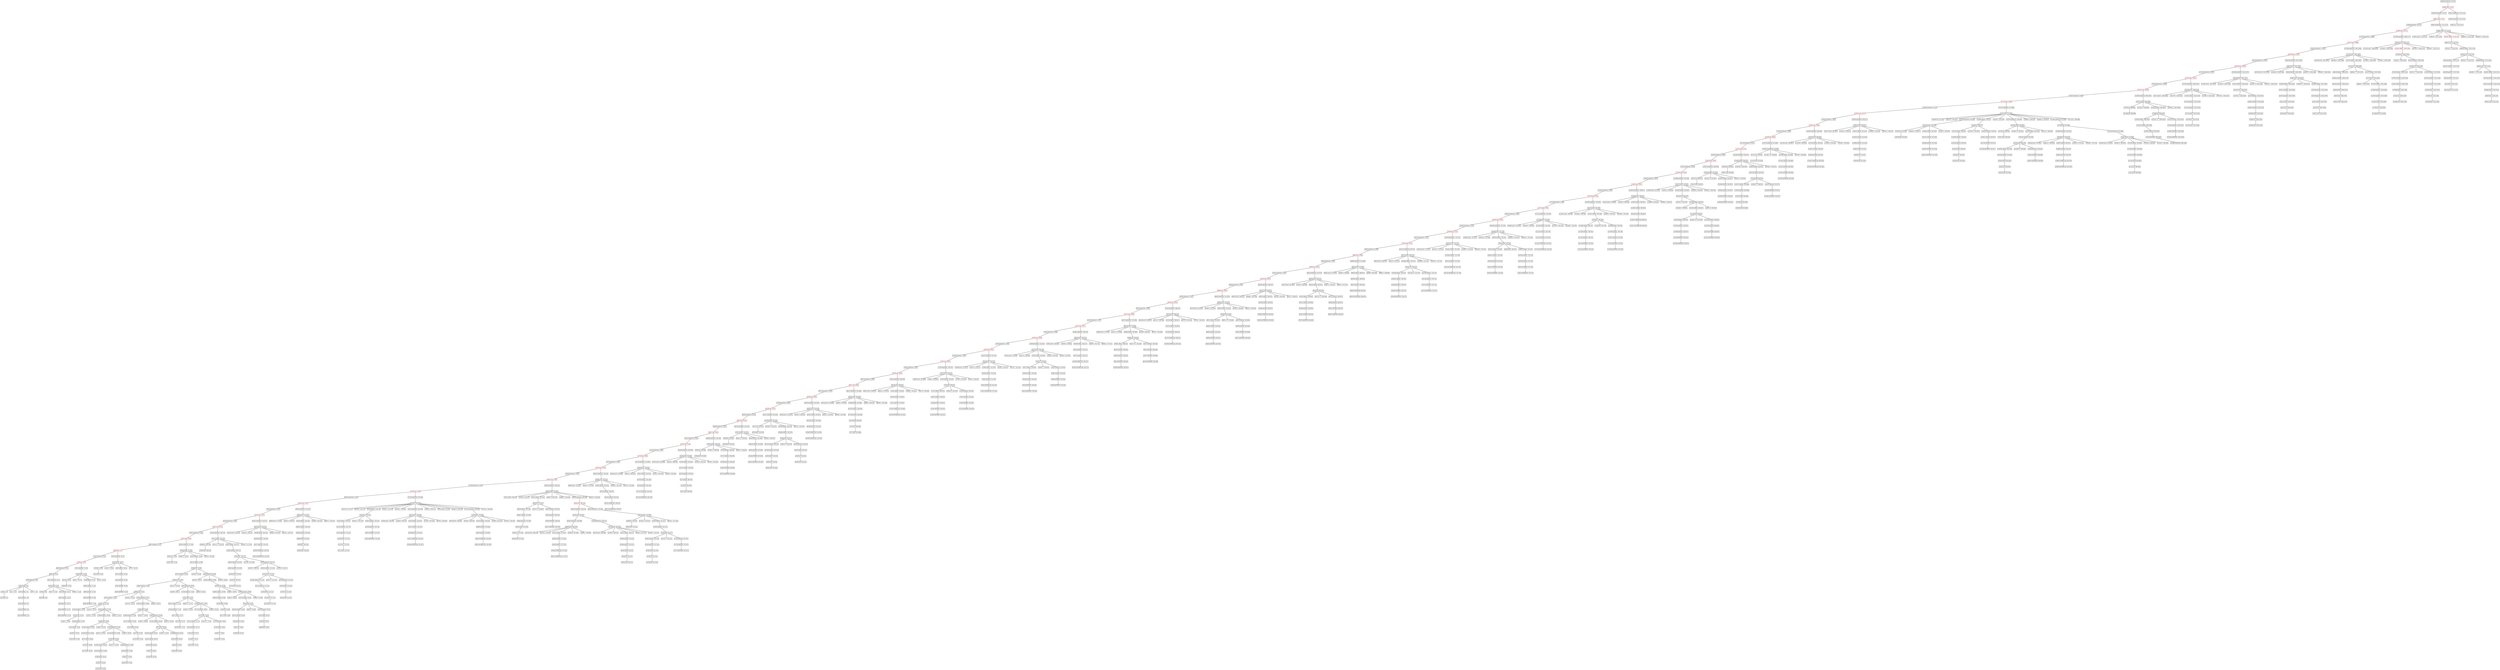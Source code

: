 digraph "Graph from GLL parser"{
graph[ordering=out]
node[fontname=Helvetica fontsize=9 shape=box height=0 width=0 margin=0.04]
edge[arrowsize=0.3]
"186825:statement  0,1141"[]
"186825:statement  0,1141"->"186802:seq  0,1141" []
"186802:seq  0,1141"[ color=red]
"186802:seq  0,1141"->"186630:statement  0,1137" []
"186630:statement  0,1137"[]
"186630:statement  0,1137"->"186607:seq  0,1137" []
"186607:seq  0,1137"[ color=red]
"186607:seq  0,1137"->"178838:statement  0,1111" []
"178838:statement  0,1111"[]
"178838:statement  0,1111"->"178815:seq  0,1111" []
"178815:seq  0,1111"[ color=red]
"178815:seq  0,1111"->"172560:statement  0,1086" []
"172560:statement  0,1086"[]
"172560:statement  0,1086"->"172537:seq  0,1086" []
"172537:seq  0,1086"[ color=red]
"172537:seq  0,1086"->"166282:statement  0,1061" []
"166282:statement  0,1061"[]
"166282:statement  0,1061"->"166259:seq  0,1061" []
"166259:seq  0,1061"[ color=red]
"166259:seq  0,1061"->"161518:statement  0,1037" []
"161518:statement  0,1037"[]
"161518:statement  0,1037"->"161495:seq  0,1037" []
"161495:seq  0,1037"[ color=red]
"161495:seq  0,1037"->"157552:statement  0,1021" []
"157552:statement  0,1021"[]
"157552:statement  0,1021"->"157529:seq  0,1021" []
"157529:seq  0,1021"[ color=red]
"157529:seq  0,1021"->"155100:statement  0,1006" []
"155100:statement  0,1006"[]
"155100:statement  0,1006"->"155077:seq  0,1006" []
"155077:seq  0,1006"[ color=red]
"155077:seq  0,1006"->"151802:statement  0,988" []
"151802:statement  0,988"[]
"151802:statement  0,988"->"151779:seq  0,988" []
"151779:seq  0,988"[ color=red]
"151779:seq  0,988"->"138496:statement  0,917" []
"138496:statement  0,917"[]
"138496:statement  0,917"->"138473:seq  0,917" []
"138473:seq  0,917"[ color=red]
"138473:seq  0,917"->"136044:statement  0,904" []
"136044:statement  0,904"[]
"136044:statement  0,904"->"136021:seq  0,904" []
"136021:seq  0,904"[ color=red]
"136021:seq  0,904"->"133631:statement  0,885" []
"133631:statement  0,885"[]
"133631:statement  0,885"->"133608:seq  0,885" []
"133608:seq  0,885"[ color=red]
"133608:seq  0,885"->"131136:statement  0,873" []
"131136:statement  0,873"[]
"131136:statement  0,873"->"131113:seq  0,873" []
"131113:seq  0,873"[ color=red]
"131113:seq  0,873"->"128425:statement  0,856" []
"128425:statement  0,856"[]
"128425:statement  0,856"->"128402:seq  0,856" []
"128402:seq  0,856"[ color=red]
"128402:seq  0,856"->"125941:statement  0,845" []
"125941:statement  0,845"[]
"125941:statement  0,845"->"125918:seq  0,845" []
"125918:seq  0,845"[ color=red]
"125918:seq  0,845"->"118955:statement  0,827" []
"118955:statement  0,827"[]
"118955:statement  0,827"->"118932:seq  0,827" []
"118932:seq  0,827"[ color=red]
"118932:seq  0,827"->"116542:statement  0,798" []
"116542:statement  0,798"[]
"116542:statement  0,798"->"116519:seq  0,798" []
"116519:seq  0,798"[ color=red]
"116519:seq  0,798"->"111768:statement  0,783" []
"111768:statement  0,783"[]
"111768:statement  0,783"->"111745:seq  0,783" []
"111745:seq  0,783"[ color=red]
"111745:seq  0,783"->"109355:statement  0,756" []
"109355:statement  0,756"[]
"109355:statement  0,756"->"109332:seq  0,756" []
"109332:seq  0,756"[ color=red]
"109332:seq  0,756"->"104592:statement  0,741" []
"104592:statement  0,741"[]
"104592:statement  0,741"->"104569:seq  0,741" []
"104569:seq  0,741"[ color=red]
"104569:seq  0,741"->"102179:statement  0,714" []
"102179:statement  0,714"[]
"102179:statement  0,714"->"102156:seq  0,714" []
"102156:seq  0,714"[ color=red]
"102156:seq  0,714"->"98941:statement  0,699" []
"98941:statement  0,699"[]
"98941:statement  0,699"->"98918:seq  0,699" []
"98918:seq  0,699"[ color=red]
"98918:seq  0,699"->"96528:statement  0,672" []
"96528:statement  0,672"[]
"96528:statement  0,672"->"96505:seq  0,672" []
"96505:seq  0,672"[ color=red]
"96505:seq  0,672"->"93301:statement  0,657" []
"93301:statement  0,657"[]
"93301:statement  0,657"->"93278:seq  0,657" []
"93278:seq  0,657"[ color=red]
"93278:seq  0,657"->"90888:statement  0,630" []
"90888:statement  0,630"[]
"90888:statement  0,630"->"90865:seq  0,630" []
"90865:seq  0,630"[ color=red]
"90865:seq  0,630"->"87606:statement  0,615" []
"87606:statement  0,615"[]
"87606:statement  0,615"->"87583:seq  0,615" []
"87583:seq  0,615"[ color=red]
"87583:seq  0,615"->"85193:statement  0,588" []
"85193:statement  0,588"[]
"85193:statement  0,588"->"85170:seq  0,588" []
"85170:seq  0,588"[ color=red]
"85170:seq  0,588"->"81933:statement  0,573" []
"81933:statement  0,573"[]
"81933:statement  0,573"->"81910:seq  0,573" []
"81910:seq  0,573"[ color=red]
"81910:seq  0,573"->"79520:statement  0,546" []
"79520:statement  0,546"[]
"79520:statement  0,546"->"79497:seq  0,546" []
"79497:seq  0,546"[ color=red]
"79497:seq  0,546"->"76249:statement  0,532" []
"76249:statement  0,532"[]
"76249:statement  0,532"->"76226:seq  0,532" []
"76226:seq  0,532"[ color=red]
"76226:seq  0,532"->"73836:statement  0,507" []
"73836:statement  0,507"[]
"73836:statement  0,507"->"73813:seq  0,507" []
"73813:seq  0,507"[ color=red]
"73813:seq  0,507"->"70587:statement  0,493" []
"70587:statement  0,493"[]
"70587:statement  0,493"->"70564:seq  0,493" []
"70564:seq  0,493"[ color=red]
"70564:seq  0,493"->"68174:statement  0,468" []
"68174:statement  0,468"[]
"68174:statement  0,468"->"68151:seq  0,468" []
"68151:seq  0,468"[ color=red]
"68151:seq  0,468"->"65722:statement  0,456" []
"65722:statement  0,456"[]
"65722:statement  0,456"->"65699:seq  0,456" []
"65699:seq  0,456"[ color=red]
"65699:seq  0,456"->"63309:statement  0,424" []
"63309:statement  0,424"[]
"63309:statement  0,424"->"63286:seq  0,424" []
"63286:seq  0,424"[ color=red]
"63286:seq  0,424"->"60582:statement  0,410" []
"60582:statement  0,410"[]
"60582:statement  0,410"->"60559:seq  0,410" []
"60559:seq  0,410"[ color=red]
"60559:seq  0,410"->"58098:statement  0,401" []
"58098:statement  0,401"[]
"58098:statement  0,401"->"58075:seq  0,401" []
"58075:seq  0,401"[ color=red]
"58075:seq  0,401"->"55614:statement  0,393" []
"55614:statement  0,393"[]
"55614:statement  0,393"->"55591:seq  0,393" []
"55591:seq  0,393"[ color=red]
"55591:seq  0,393"->"53162:statement  0,383" []
"53162:statement  0,383"[]
"53162:statement  0,383"->"53139:seq  0,383" []
"53139:seq  0,383"[ color=red]
"53139:seq  0,383"->"50749:statement  0,354" []
"50749:statement  0,354"[]
"50749:statement  0,354"->"50726:seq  0,354" []
"50726:seq  0,354"[ color=red]
"50726:seq  0,354"->"48336:statement  0,330" []
"48336:statement  0,330"[]
"48336:statement  0,330"->"48313:seq  0,330" []
"48313:seq  0,330"[ color=red]
"48313:seq  0,330"->"37428:statement  0,248" []
"37428:statement  0,248"[]
"37428:statement  0,248"->"37405:seq  0,248" []
"37405:seq  0,248"[ color=red]
"37405:seq  0,248"->"29045:statement  0,167" []
"29045:statement  0,167"[]
"29045:statement  0,167"->"29022:seq  0,167" []
"29022:seq  0,167"[ color=red]
"29022:seq  0,167"->"26593:statement  0,157" []
"26593:statement  0,157"[]
"26593:statement  0,157"->"26570:seq  0,157" []
"26570:seq  0,157"[ color=red]
"26570:seq  0,157"->"24180:statement  0,118" []
"24180:statement  0,118"[]
"24180:statement  0,118"->"24157:seq  0,118" []
"24157:seq  0,118"[ color=red]
"24157:seq  0,118"->"20497:statement  0,100" []
"20497:statement  0,100"[]
"20497:statement  0,100"->"20474:seq  0,100" []
"20474:seq  0,100"[ color=red]
"20474:seq  0,100"->"9851:statement  0,27" []
"9851:statement  0,27"[]
"9851:statement  0,27"->"9828:seq  0,27" []
"9828:seq  0,27"[ color=red]
"9828:seq  0,27"->"7367:statement  0,20" []
"7367:statement  0,20"[]
"7367:statement  0,20"->"7344:seq  0,20" []
"7344:seq  0,20"[ color=red]
"7344:seq  0,20"->"4883:statement  0,13" []
"4883:statement  0,13"[]
"4883:statement  0,13"->"4860:seq  0,13" []
"4860:seq  0,13"[]
"4860:seq  0,13"->"2399:statement  0,6" []
"2399:statement  0,6"[]
"2399:statement  0,6"->"2382:assign  0,6" []
"2382:assign  0,6"[]
"2382:assign  0,6"->"158:ID  0,1" []
"158:ID  0,1"[]
"158:ID  0,1"->"153:&ID  0,1" []
"153:&ID  0,1"[]
"2382:assign  0,6"->"181:'='  1,3" []
"181:'='  1,3"[]
"2382:assign  0,6"->"2183:relExpr  3,5" []
"2183:relExpr  3,5"[]
"2183:relExpr  3,5"->"2075:subExpr  3,5" []
"2075:subExpr  3,5"[]
"2075:subExpr  3,5"->"2052:operand  3,5" []
"2052:operand  3,5"[]
"2052:operand  3,5"->"2035:INTEGER  3,5" []
"2035:INTEGER  3,5"[]
"2035:INTEGER  3,5"->"2030:&INTEGER  3,5" []
"2030:&INTEGER  3,5"[]
"2382:assign  0,6"->"2377:';'  5,6" []
"2377:';'  5,6"[]
"4860:seq  0,13"->"4831:statement  6,13" []
"4831:statement  6,13"[]
"4831:statement  6,13"->"4814:assign  6,13" []
"4814:assign  6,13"[]
"4814:assign  6,13"->"2590:ID  6,8" []
"2590:ID  6,8"[]
"2590:ID  6,8"->"2585:&ID  6,8" []
"2585:&ID  6,8"[]
"4814:assign  6,13"->"2613:'='  8,10" []
"2613:'='  8,10"[]
"4814:assign  6,13"->"4615:relExpr  10,12" []
"4615:relExpr  10,12"[]
"4615:relExpr  10,12"->"4507:subExpr  10,12" []
"4507:subExpr  10,12"[]
"4507:subExpr  10,12"->"4484:operand  10,12" []
"4484:operand  10,12"[]
"4484:operand  10,12"->"4467:INTEGER  10,12" []
"4467:INTEGER  10,12"[]
"4467:INTEGER  10,12"->"4462:&INTEGER  10,12" []
"4462:&INTEGER  10,12"[]
"4814:assign  6,13"->"4809:';'  12,13" []
"4809:';'  12,13"[]
"7344:seq  0,20"->"7315:statement  13,20" []
"7315:statement  13,20"[]
"7315:statement  13,20"->"7298:assign  13,20" []
"7298:assign  13,20"[]
"7298:assign  13,20"->"5074:ID  13,15" []
"5074:ID  13,15"[]
"5074:ID  13,15"->"5069:&ID  13,15" []
"5069:&ID  13,15"[]
"7298:assign  13,20"->"5097:'='  15,17" []
"5097:'='  15,17"[]
"7298:assign  13,20"->"7099:relExpr  17,19" []
"7099:relExpr  17,19"[]
"7099:relExpr  17,19"->"6991:subExpr  17,19" []
"6991:subExpr  17,19"[]
"6991:subExpr  17,19"->"6968:operand  17,19" []
"6968:operand  17,19"[]
"6968:operand  17,19"->"6951:INTEGER  17,19" []
"6951:INTEGER  17,19"[]
"6951:INTEGER  17,19"->"6946:&INTEGER  17,19" []
"6946:&INTEGER  17,19"[]
"7298:assign  13,20"->"7293:';'  19,20" []
"7293:';'  19,20"[]
"9828:seq  0,27"->"9799:statement  20,27" []
"9799:statement  20,27"[]
"9799:statement  20,27"->"9782:assign  20,27" []
"9782:assign  20,27"[]
"9782:assign  20,27"->"7558:ID  20,22" []
"7558:ID  20,22"[]
"7558:ID  20,22"->"7553:&ID  20,22" []
"7553:&ID  20,22"[]
"9782:assign  20,27"->"7581:'='  22,24" []
"7581:'='  22,24"[]
"9782:assign  20,27"->"9583:relExpr  24,26" []
"9583:relExpr  24,26"[]
"9583:relExpr  24,26"->"9475:subExpr  24,26" []
"9475:subExpr  24,26"[]
"9475:subExpr  24,26"->"9452:operand  24,26" []
"9452:operand  24,26"[]
"9452:operand  24,26"->"9435:INTEGER  24,26" []
"9435:INTEGER  24,26"[]
"9435:INTEGER  24,26"->"9430:&INTEGER  24,26" []
"9430:&INTEGER  24,26"[]
"9782:assign  20,27"->"9777:';'  26,27" []
"9777:';'  26,27"[]
"20474:seq  0,100"->"20445:statement  27,100" []
"20445:statement  27,100"[]
"20445:statement  27,100"->"20428:assign  27,100" []
"20428:assign  27,100"[]
"20428:assign  27,100"->"10042:ID  27,30" []
"10042:ID  27,30"[]
"10042:ID  27,30"->"10037:&ID  27,30" []
"10037:&ID  27,30"[]
"20428:assign  27,100"->"10065:'='  30,32" []
"10065:'='  30,32"[]
"20428:assign  27,100"->"20229:relExpr  32,99" []
"20229:relExpr  32,99"[]
"20229:relExpr  32,99"->"20121:subExpr  32,99" []
"20121:subExpr  32,99"[]
"20121:subExpr  32,99"->"20098:mul  32,99" []
"20098:mul  32,99"[]
"20098:mul  32,99"->"18115:subExpr  32,83" []
"18115:subExpr  32,83"[]
"18115:subExpr  32,83"->"18092:mul  32,83" []
"18092:mul  32,83"[]
"18092:mul  32,83"->"16087:subExpr  32,67" []
"16087:subExpr  32,67"[]
"16087:subExpr  32,67"->"16064:mul  32,67" []
"16064:mul  32,67"[]
"16064:mul  32,67"->"14070:subExpr  32,51" []
"14070:subExpr  32,51"[]
"14070:subExpr  32,51"->"14047:mul  32,51" []
"14047:mul  32,51"[]
"14047:mul  32,51"->"12042:subExpr  32,35" []
"12042:subExpr  32,35"[]
"12042:subExpr  32,35"->"12019:neg  32,35" []
"12019:neg  32,35"[]
"12019:neg  32,35"->"11280:'-'  32,34" []
"11280:'-'  32,34"[]
"12019:neg  32,35"->"11996:operand  34,35" []
"11996:operand  34,35"[]
"11996:operand  34,35"->"11973:deref  34,35" []
"11973:deref  34,35"[]
"11973:deref  34,35"->"11956:ID  34,35" []
"11956:ID  34,35"[]
"11956:ID  34,35"->"11951:&ID  34,35" []
"11951:&ID  34,35"[]
"14047:mul  32,51"->"12123:'*'  35,37" []
"12123:'*'  35,37"[]
"14047:mul  32,51"->"14030:operand  37,51" []
"14030:operand  37,51"[]
"14030:operand  37,51"->"12156:'('  37,39" []
"12156:'('  37,39"[]
"14030:operand  37,51"->"13899:subExpr  39,50" []
"13899:subExpr  39,50"[]
"13899:subExpr  39,50"->"13876:sub  39,50" []
"13876:sub  39,50"[]
"13876:sub  39,50"->"12783:subExpr  39,40" []
"12783:subExpr  39,40"[]
"12783:subExpr  39,40"->"12760:operand  39,40" []
"12760:operand  39,40"[]
"12760:operand  39,40"->"12737:deref  39,40" []
"12737:deref  39,40"[]
"12737:deref  39,40"->"12720:ID  39,40" []
"12720:ID  39,40"[]
"12720:ID  39,40"->"12715:&ID  39,40" []
"12715:&ID  39,40"[]
"13876:sub  39,50"->"12842:'-'  40,42" []
"12842:'-'  40,42"[]
"13876:sub  39,50"->"13859:operand  42,50" []
"13859:operand  42,50"[]
"13859:operand  42,50"->"12875:'('  42,44" []
"12875:'('  42,44"[]
"13859:operand  42,50"->"13728:subExpr  44,49" []
"13728:subExpr  44,49"[]
"13728:subExpr  44,49"->"13705:add  44,49" []
"13705:add  44,49"[]
"13705:add  44,49"->"13502:subExpr  44,45" []
"13502:subExpr  44,45"[]
"13502:subExpr  44,45"->"13479:operand  44,45" []
"13479:operand  44,45"[]
"13479:operand  44,45"->"13456:deref  44,45" []
"13456:deref  44,45"[]
"13456:deref  44,45"->"13439:ID  44,45" []
"13439:ID  44,45"[]
"13439:ID  44,45"->"13434:&ID  44,45" []
"13434:&ID  44,45"[]
"13705:add  44,49"->"13572:'+'  45,47" []
"13572:'+'  45,47"[]
"13705:add  44,49"->"13682:operand  47,49" []
"13682:operand  47,49"[]
"13682:operand  47,49"->"13659:deref  47,49" []
"13659:deref  47,49"[]
"13659:deref  47,49"->"13642:ID  47,49" []
"13642:ID  47,49"[]
"13642:ID  47,49"->"13637:&ID  47,49" []
"13637:&ID  47,49"[]
"13859:operand  42,50"->"13854:')'  49,50" []
"13854:')'  49,50"[]
"14030:operand  37,51"->"14025:')'  50,51" []
"14025:')'  50,51"[]
"16064:mul  32,67"->"14140:'*'  51,53" []
"14140:'*'  51,53"[]
"16064:mul  32,67"->"16047:operand  53,67" []
"16047:operand  53,67"[]
"16047:operand  53,67"->"14173:'('  53,55" []
"14173:'('  53,55"[]
"16047:operand  53,67"->"15916:subExpr  55,66" []
"15916:subExpr  55,66"[]
"15916:subExpr  55,66"->"15893:add  55,66" []
"15893:add  55,66"[]
"15893:add  55,66"->"14800:subExpr  55,56" []
"14800:subExpr  55,56"[]
"14800:subExpr  55,56"->"14777:operand  55,56" []
"14777:operand  55,56"[]
"14777:operand  55,56"->"14754:deref  55,56" []
"14754:deref  55,56"[]
"14754:deref  55,56"->"14737:ID  55,56" []
"14737:ID  55,56"[]
"14737:ID  55,56"->"14732:&ID  55,56" []
"14732:&ID  55,56"[]
"15893:add  55,66"->"14870:'+'  56,58" []
"14870:'+'  56,58"[]
"15893:add  55,66"->"15876:operand  58,66" []
"15876:operand  58,66"[]
"15876:operand  58,66"->"14903:'('  58,60" []
"14903:'('  58,60"[]
"15876:operand  58,66"->"15745:subExpr  60,65" []
"15745:subExpr  60,65"[]
"15745:subExpr  60,65"->"15722:sub  60,65" []
"15722:sub  60,65"[]
"15722:sub  60,65"->"15530:subExpr  60,61" []
"15530:subExpr  60,61"[]
"15530:subExpr  60,61"->"15507:operand  60,61" []
"15507:operand  60,61"[]
"15507:operand  60,61"->"15484:deref  60,61" []
"15484:deref  60,61"[]
"15484:deref  60,61"->"15467:ID  60,61" []
"15467:ID  60,61"[]
"15467:ID  60,61"->"15462:&ID  60,61" []
"15462:&ID  60,61"[]
"15722:sub  60,65"->"15589:'-'  61,63" []
"15589:'-'  61,63"[]
"15722:sub  60,65"->"15699:operand  63,65" []
"15699:operand  63,65"[]
"15699:operand  63,65"->"15676:deref  63,65" []
"15676:deref  63,65"[]
"15676:deref  63,65"->"15659:ID  63,65" []
"15659:ID  63,65"[]
"15659:ID  63,65"->"15654:&ID  63,65" []
"15654:&ID  63,65"[]
"15876:operand  58,66"->"15871:')'  65,66" []
"15871:')'  65,66"[]
"16047:operand  53,67"->"16042:')'  66,67" []
"16042:')'  66,67"[]
"18092:mul  32,83"->"16157:'*'  67,69" []
"16157:'*'  67,69"[]
"18092:mul  32,83"->"18075:operand  69,83" []
"18075:operand  69,83"[]
"18075:operand  69,83"->"16190:'('  69,71" []
"16190:'('  69,71"[]
"18075:operand  69,83"->"17944:subExpr  71,82" []
"17944:subExpr  71,82"[]
"17944:subExpr  71,82"->"17921:add  71,82" []
"17921:add  71,82"[]
"17921:add  71,82"->"16817:subExpr  71,72" []
"16817:subExpr  71,72"[]
"16817:subExpr  71,72"->"16794:operand  71,72" []
"16794:operand  71,72"[]
"16794:operand  71,72"->"16771:deref  71,72" []
"16771:deref  71,72"[]
"16771:deref  71,72"->"16754:ID  71,72" []
"16754:ID  71,72"[]
"16754:ID  71,72"->"16749:&ID  71,72" []
"16749:&ID  71,72"[]
"17921:add  71,82"->"16887:'+'  72,74" []
"16887:'+'  72,74"[]
"17921:add  71,82"->"17904:operand  74,82" []
"17904:operand  74,82"[]
"17904:operand  74,82"->"16920:'('  74,76" []
"16920:'('  74,76"[]
"17904:operand  74,82"->"17773:subExpr  76,81" []
"17773:subExpr  76,81"[]
"17773:subExpr  76,81"->"17750:add  76,81" []
"17750:add  76,81"[]
"17750:add  76,81"->"17547:subExpr  76,77" []
"17547:subExpr  76,77"[]
"17547:subExpr  76,77"->"17524:operand  76,77" []
"17524:operand  76,77"[]
"17524:operand  76,77"->"17501:deref  76,77" []
"17501:deref  76,77"[]
"17501:deref  76,77"->"17484:ID  76,77" []
"17484:ID  76,77"[]
"17484:ID  76,77"->"17479:&ID  76,77" []
"17479:&ID  76,77"[]
"17750:add  76,81"->"17617:'+'  77,79" []
"17617:'+'  77,79"[]
"17750:add  76,81"->"17727:operand  79,81" []
"17727:operand  79,81"[]
"17727:operand  79,81"->"17704:deref  79,81" []
"17704:deref  79,81"[]
"17704:deref  79,81"->"17687:ID  79,81" []
"17687:ID  79,81"[]
"17687:ID  79,81"->"17682:&ID  79,81" []
"17682:&ID  79,81"[]
"17904:operand  74,82"->"17899:')'  81,82" []
"17899:')'  81,82"[]
"18075:operand  69,83"->"18070:')'  82,83" []
"18070:')'  82,83"[]
"20098:mul  32,99"->"18185:'*'  83,85" []
"18185:'*'  83,85"[]
"20098:mul  32,99"->"20081:operand  85,99" []
"20081:operand  85,99"[]
"20081:operand  85,99"->"18218:'('  85,87" []
"18218:'('  85,87"[]
"20081:operand  85,99"->"19950:subExpr  87,98" []
"19950:subExpr  87,98"[]
"19950:subExpr  87,98"->"19927:sub  87,98" []
"19927:sub  87,98"[]
"19927:sub  87,98"->"18845:subExpr  87,88" []
"18845:subExpr  87,88"[]
"18845:subExpr  87,88"->"18822:operand  87,88" []
"18822:operand  87,88"[]
"18822:operand  87,88"->"18799:deref  87,88" []
"18799:deref  87,88"[]
"18799:deref  87,88"->"18782:ID  87,88" []
"18782:ID  87,88"[]
"18782:ID  87,88"->"18777:&ID  87,88" []
"18777:&ID  87,88"[]
"19927:sub  87,98"->"18904:'-'  88,90" []
"18904:'-'  88,90"[]
"19927:sub  87,98"->"19910:operand  90,98" []
"19910:operand  90,98"[]
"19910:operand  90,98"->"18937:'('  90,92" []
"18937:'('  90,92"[]
"19910:operand  90,98"->"19779:subExpr  92,97" []
"19779:subExpr  92,97"[]
"19779:subExpr  92,97"->"19756:sub  92,97" []
"19756:sub  92,97"[]
"19756:sub  92,97"->"19564:subExpr  92,93" []
"19564:subExpr  92,93"[]
"19564:subExpr  92,93"->"19541:operand  92,93" []
"19541:operand  92,93"[]
"19541:operand  92,93"->"19518:deref  92,93" []
"19518:deref  92,93"[]
"19518:deref  92,93"->"19501:ID  92,93" []
"19501:ID  92,93"[]
"19501:ID  92,93"->"19496:&ID  92,93" []
"19496:&ID  92,93"[]
"19756:sub  92,97"->"19623:'-'  93,95" []
"19623:'-'  93,95"[]
"19756:sub  92,97"->"19733:operand  95,97" []
"19733:operand  95,97"[]
"19733:operand  95,97"->"19710:deref  95,97" []
"19710:deref  95,97"[]
"19710:deref  95,97"->"19693:ID  95,97" []
"19693:ID  95,97"[]
"19693:ID  95,97"->"19688:&ID  95,97" []
"19688:&ID  95,97"[]
"19910:operand  90,98"->"19905:')'  97,98" []
"19905:')'  97,98"[]
"20081:operand  85,99"->"20076:')'  98,99" []
"20076:')'  98,99"[]
"20428:assign  27,100"->"20423:';'  99,100" []
"20423:';'  99,100"[]
"24157:seq  0,118"->"24128:statement  100,118" []
"24128:statement  100,118"[]
"24128:statement  100,118"->"24111:assign  100,118" []
"24111:assign  100,118"[]
"24111:assign  100,118"->"20688:ID  100,103" []
"20688:ID  100,103"[]
"20688:ID  100,103"->"20683:&ID  100,103" []
"20683:&ID  100,103"[]
"24111:assign  100,118"->"20711:'='  103,105" []
"20711:'='  103,105"[]
"24111:assign  100,118"->"23912:relExpr  105,117" []
"23912:relExpr  105,117"[]
"23912:relExpr  105,117"->"23804:subExpr  105,117" []
"23804:subExpr  105,117"[]
"23804:subExpr  105,117"->"23781:div  105,117" []
"23781:div  105,117"[]
"23781:div  105,117"->"22644:subExpr  105,107" []
"22644:subExpr  105,107"[]
"22644:subExpr  105,107"->"22621:operand  105,107" []
"22621:operand  105,107"[]
"22621:operand  105,107"->"22598:deref  105,107" []
"22598:deref  105,107"[]
"22598:deref  105,107"->"22581:ID  105,107" []
"22581:ID  105,107"[]
"22581:ID  105,107"->"22576:&ID  105,107" []
"22576:&ID  105,107"[]
"23781:div  105,117"->"22736:'/'  107,109" []
"22736:'/'  107,109"[]
"23781:div  105,117"->"23764:operand  109,117" []
"23764:operand  109,117"[]
"23764:operand  109,117"->"22769:'('  109,111" []
"22769:'('  109,111"[]
"23764:operand  109,117"->"23633:subExpr  111,116" []
"23633:subExpr  111,116"[]
"23633:subExpr  111,116"->"23610:mul  111,116" []
"23610:mul  111,116"[]
"23610:mul  111,116"->"23396:subExpr  111,112" []
"23396:subExpr  111,112"[]
"23396:subExpr  111,112"->"23373:operand  111,112" []
"23373:operand  111,112"[]
"23373:operand  111,112"->"23350:deref  111,112" []
"23350:deref  111,112"[]
"23350:deref  111,112"->"23333:ID  111,112" []
"23333:ID  111,112"[]
"23333:ID  111,112"->"23328:&ID  111,112" []
"23328:&ID  111,112"[]
"23610:mul  111,116"->"23477:'*'  112,114" []
"23477:'*'  112,114"[]
"23610:mul  111,116"->"23587:operand  114,116" []
"23587:operand  114,116"[]
"23587:operand  114,116"->"23564:deref  114,116" []
"23564:deref  114,116"[]
"23564:deref  114,116"->"23547:ID  114,116" []
"23547:ID  114,116"[]
"23547:ID  114,116"->"23542:&ID  114,116" []
"23542:&ID  114,116"[]
"23764:operand  109,117"->"23759:')'  116,117" []
"23759:')'  116,117"[]
"24111:assign  100,118"->"24106:';'  117,118" []
"24106:';'  117,118"[]
"26570:seq  0,157"->"26541:statement  118,157" []
"26541:statement  118,157"[]
"26541:statement  118,157"->"26524:print  118,157" []
"26524:print  118,157"[]
"26524:print  118,157"->"24253:'print'  118,125" []
"24253:'print'  118,125"[]
"26524:print  118,157"->"24258:'('  125,126" []
"24258:'('  125,126"[]
"26524:print  118,157"->"26308:relExpr  126,155" []
"26308:relExpr  126,155"[]
"26308:relExpr  126,155"->"26200:subExpr  126,155" []
"26200:subExpr  126,155"[]
"26200:subExpr  126,155"->"26177:operand  126,155" []
"26177:operand  126,155"[]
"26177:operand  126,155"->"26160:STRING_DQ  126,155" []
"26160:STRING_DQ  126,155"[]
"26160:STRING_DQ  126,155"->"26155:&STRING_DQ  126,155" []
"26155:&STRING_DQ  126,155"[]
"26524:print  118,157"->"26502:')'  155,156" []
"26502:')'  155,156"[]
"26524:print  118,157"->"26519:';'  156,157" []
"26519:';'  156,157"[]
"29022:seq  0,167"->"28993:statement  157,167" []
"28993:statement  157,167"[]
"28993:statement  157,167"->"28976:print  157,167" []
"28976:print  157,167"[]
"28976:print  157,167"->"26666:'print'  157,163" []
"26666:'print'  157,163"[]
"28976:print  157,167"->"26671:'('  163,164" []
"26671:'('  163,164"[]
"28976:print  157,167"->"28760:relExpr  164,165" []
"28760:relExpr  164,165"[]
"28760:relExpr  164,165"->"28652:subExpr  164,165" []
"28652:subExpr  164,165"[]
"28652:subExpr  164,165"->"28629:operand  164,165" []
"28629:operand  164,165"[]
"28629:operand  164,165"->"28606:deref  164,165" []
"28606:deref  164,165"[]
"28606:deref  164,165"->"28589:ID  164,165" []
"28589:ID  164,165"[]
"28589:ID  164,165"->"28584:&ID  164,165" []
"28584:&ID  164,165"[]
"28976:print  157,167"->"28954:')'  165,166" []
"28954:')'  165,166"[]
"28976:print  157,167"->"28971:';'  166,167" []
"28971:';'  166,167"[]
"37405:seq  0,248"->"37376:statement  167,248" []
"37376:statement  167,248"[]
"37376:statement  167,248"->"37359:if  167,248" []
"37359:if  167,248"[]
"37359:if  167,248"->"29124:'if'  167,171" []
"29124:'if'  167,171"[]
"37359:if  167,248"->"29129:'('  171,173" []
"29129:'('  171,173"[]
"37359:if  167,248"->"32192:relExpr  173,178" []
"32192:relExpr  173,178"[]
"32192:relExpr  173,178"->"32169:gt  173,178" []
"32169:gt  173,178"[]
"32169:gt  173,178"->"31350:relExpr  173,174" []
"31350:relExpr  173,174"[]
"31350:relExpr  173,174"->"31242:subExpr  173,174" []
"31242:subExpr  173,174"[]
"31242:subExpr  173,174"->"31219:operand  173,174" []
"31219:operand  173,174"[]
"31219:operand  173,174"->"31196:deref  173,174" []
"31196:deref  173,174"[]
"31196:deref  173,174"->"31179:ID  173,174" []
"31179:ID  173,174"[]
"31179:ID  173,174"->"31174:&ID  173,174" []
"31174:&ID  173,174"[]
"32169:gt  173,178"->"31461:'>'  174,176" []
"31461:'>'  174,176"[]
"32169:gt  173,178"->"32061:subExpr  176,178" []
"32061:subExpr  176,178"[]
"32061:subExpr  176,178"->"32038:operand  176,178" []
"32038:operand  176,178"[]
"32038:operand  176,178"->"32021:INTEGER  176,178" []
"32021:INTEGER  176,178"[]
"32021:INTEGER  176,178"->"32016:&INTEGER  176,178" []
"32016:&INTEGER  176,178"[]
"37359:if  167,248"->"32392:')'  178,179" []
"32392:')'  178,179"[]
"37359:if  167,248"->"32409:'{'  179,181" []
"32409:'{'  179,181"[]
"37359:if  167,248"->"34752:statement  181,209" []
"34752:statement  181,209"[]
"34752:statement  181,209"->"34735:print  181,209" []
"34735:print  181,209"[]
"34735:print  181,209"->"32464:'print'  181,191" []
"32464:'print'  181,191"[]
"34735:print  181,209"->"32469:'('  191,192" []
"32469:'('  191,192"[]
"34735:print  181,209"->"34519:relExpr  192,207" []
"34519:relExpr  192,207"[]
"34519:relExpr  192,207"->"34411:subExpr  192,207" []
"34411:subExpr  192,207"[]
"34411:subExpr  192,207"->"34388:operand  192,207" []
"34388:operand  192,207"[]
"34388:operand  192,207"->"34371:STRING_DQ  192,207" []
"34371:STRING_DQ  192,207"[]
"34371:STRING_DQ  192,207"->"34366:&STRING_DQ  192,207" []
"34366:&STRING_DQ  192,207"[]
"34735:print  181,209"->"34713:')'  207,208" []
"34713:')'  207,208"[]
"34735:print  181,209"->"34730:';'  208,209" []
"34730:';'  208,209"[]
"37359:if  167,248"->"34799:'}'  209,211" []
"34799:'}'  209,211"[]
"37359:if  167,248"->"34947:'else'  211,216" []
"34947:'else'  211,216"[]
"37359:if  167,248"->"34964:'{'  216,218" []
"34964:'{'  216,218"[]
"37359:if  167,248"->"37307:statement  218,246" []
"37307:statement  218,246"[]
"37307:statement  218,246"->"37290:print  218,246" []
"37290:print  218,246"[]
"37290:print  218,246"->"35019:'print'  218,228" []
"35019:'print'  218,228"[]
"37290:print  218,246"->"35024:'('  228,229" []
"35024:'('  228,229"[]
"37290:print  218,246"->"37074:relExpr  229,244" []
"37074:relExpr  229,244"[]
"37074:relExpr  229,244"->"36966:subExpr  229,244" []
"36966:subExpr  229,244"[]
"36966:subExpr  229,244"->"36943:operand  229,244" []
"36943:operand  229,244"[]
"36943:operand  229,244"->"36926:STRING_DQ  229,244" []
"36926:STRING_DQ  229,244"[]
"36926:STRING_DQ  229,244"->"36921:&STRING_DQ  229,244" []
"36921:&STRING_DQ  229,244"[]
"37290:print  218,246"->"37268:')'  244,245" []
"37268:')'  244,245"[]
"37290:print  218,246"->"37285:';'  245,246" []
"37285:';'  245,246"[]
"37359:if  167,248"->"37354:'}'  246,248" []
"37354:'}'  246,248"[]
"48313:seq  0,330"->"48284:statement  248,330" []
"48284:statement  248,330"[]
"48284:statement  248,330"->"48267:while  248,330" []
"48267:while  248,330"[]
"48267:while  248,330"->"37501:'while'  248,255" []
"37501:'while'  248,255"[]
"48267:while  248,330"->"37506:'('  255,257" []
"37506:'('  255,257"[]
"48267:while  248,330"->"40453:relExpr  257,263" []
"40453:relExpr  257,263"[]
"40453:relExpr  257,263"->"40430:lt  257,263" []
"40430:lt  257,263"[]
"40430:lt  257,263"->"39595:relExpr  257,258" []
"39595:relExpr  257,258"[]
"39595:relExpr  257,258"->"39487:subExpr  257,258" []
"39487:subExpr  257,258"[]
"39487:subExpr  257,258"->"39464:operand  257,258" []
"39464:operand  257,258"[]
"39464:operand  257,258"->"39441:deref  257,258" []
"39441:deref  257,258"[]
"39441:deref  257,258"->"39424:ID  257,258" []
"39424:ID  257,258"[]
"39424:ID  257,258"->"39419:&ID  257,258" []
"39419:&ID  257,258"[]
"40430:lt  257,263"->"39722:'<'  258,260" []
"39722:'<'  258,260"[]
"40430:lt  257,263"->"40322:subExpr  260,263" []
"40322:subExpr  260,263"[]
"40322:subExpr  260,263"->"40299:operand  260,263" []
"40299:operand  260,263"[]
"40299:operand  260,263"->"40282:INTEGER  260,263" []
"40282:INTEGER  260,263"[]
"40282:INTEGER  260,263"->"40277:&INTEGER  260,263" []
"40277:&INTEGER  260,263"[]
"48267:while  248,330"->"40647:')'  263,264" []
"40647:')'  263,264"[]
"48267:while  248,330"->"40664:'{'  264,266" []
"40664:'{'  264,266"[]
"48267:while  248,330"->"48215:statement  266,328" []
"48215:statement  266,328"[]
"48215:statement  266,328"->"48192:seq  266,328" []
"48192:seq  266,328"[ color=red]
"48192:seq  266,328"->"45482:statement  266,313" []
"45482:statement  266,313"[]
"45482:statement  266,313"->"45459:seq  266,313" []
"45459:seq  266,313"[]
"45459:seq  266,313"->"43007:statement  266,299" []
"43007:statement  266,299"[]
"43007:statement  266,299"->"42990:print  266,299" []
"42990:print  266,299"[]
"42990:print  266,299"->"40719:'print'  266,276" []
"40719:'print'  266,276"[]
"42990:print  266,299"->"40724:'('  276,277" []
"40724:'('  276,277"[]
"42990:print  266,299"->"42774:relExpr  277,297" []
"42774:relExpr  277,297"[]
"42774:relExpr  277,297"->"42666:subExpr  277,297" []
"42666:subExpr  277,297"[]
"42666:subExpr  277,297"->"42643:operand  277,297" []
"42643:operand  277,297"[]
"42643:operand  277,297"->"42626:STRING_DQ  277,297" []
"42626:STRING_DQ  277,297"[]
"42626:STRING_DQ  277,297"->"42621:&STRING_DQ  277,297" []
"42621:&STRING_DQ  277,297"[]
"42990:print  266,299"->"42968:')'  297,298" []
"42968:')'  297,298"[]
"42990:print  266,299"->"42985:';'  298,299" []
"42985:';'  298,299"[]
"45459:seq  266,313"->"45430:statement  299,313" []
"45430:statement  299,313"[]
"45430:statement  299,313"->"45413:print  299,313" []
"45413:print  299,313"[]
"45413:print  299,313"->"43103:'print'  299,309" []
"43103:'print'  299,309"[]
"45413:print  299,313"->"43108:'('  309,310" []
"43108:'('  309,310"[]
"45413:print  299,313"->"45197:relExpr  310,311" []
"45197:relExpr  310,311"[]
"45197:relExpr  310,311"->"45089:subExpr  310,311" []
"45089:subExpr  310,311"[]
"45089:subExpr  310,311"->"45066:operand  310,311" []
"45066:operand  310,311"[]
"45066:operand  310,311"->"45043:deref  310,311" []
"45043:deref  310,311"[]
"45043:deref  310,311"->"45026:ID  310,311" []
"45026:ID  310,311"[]
"45026:ID  310,311"->"45021:&ID  310,311" []
"45021:&ID  310,311"[]
"45413:print  299,313"->"45391:')'  311,312" []
"45391:')'  311,312"[]
"45413:print  299,313"->"45408:';'  312,313" []
"45408:';'  312,313"[]
"48192:seq  266,328"->"48163:statement  313,328" []
"48163:statement  313,328"[]
"48163:statement  313,328"->"48146:assign  313,328" []
"48146:assign  313,328"[]
"48146:assign  313,328"->"45696:ID  313,319" []
"45696:ID  313,319"[]
"45696:ID  313,319"->"45691:&ID  313,319" []
"45691:&ID  313,319"[]
"48146:assign  313,328"->"45719:'='  319,321" []
"45719:'='  319,321"[]
"48146:assign  313,328"->"47947:relExpr  321,327" []
"47947:relExpr  321,327"[]
"47947:relExpr  321,327"->"47839:subExpr  321,327" []
"47839:subExpr  321,327"[]
"47839:subExpr  321,327"->"47816:add  321,327" []
"47816:add  321,327"[]
"47816:add  321,327"->"47652:subExpr  321,323" []
"47652:subExpr  321,323"[]
"47652:subExpr  321,323"->"47629:operand  321,323" []
"47629:operand  321,323"[]
"47629:operand  321,323"->"47606:deref  321,323" []
"47606:deref  321,323"[]
"47606:deref  321,323"->"47589:ID  321,323" []
"47589:ID  321,323"[]
"47589:ID  321,323"->"47584:&ID  321,323" []
"47584:&ID  321,323"[]
"47816:add  321,327"->"47722:'+'  323,325" []
"47722:'+'  323,325"[]
"47816:add  321,327"->"47793:operand  325,327" []
"47793:operand  325,327"[]
"47793:operand  325,327"->"47776:INTEGER  325,327" []
"47776:INTEGER  325,327"[]
"47776:INTEGER  325,327"->"47771:&INTEGER  325,327" []
"47771:&INTEGER  325,327"[]
"48146:assign  313,328"->"48141:';'  327,328" []
"48141:';'  327,328"[]
"48267:while  248,330"->"48262:'}'  328,330" []
"48262:'}'  328,330"[]
"50726:seq  0,354"->"50697:statement  330,354" []
"50697:statement  330,354"[]
"50697:statement  330,354"->"50680:print  330,354" []
"50680:print  330,354"[]
"50680:print  330,354"->"48409:'print'  330,337" []
"48409:'print'  330,337"[]
"50680:print  330,354"->"48414:'('  337,338" []
"48414:'('  337,338"[]
"50680:print  330,354"->"50464:relExpr  338,352" []
"50464:relExpr  338,352"[]
"50464:relExpr  338,352"->"50356:subExpr  338,352" []
"50356:subExpr  338,352"[]
"50356:subExpr  338,352"->"50333:operand  338,352" []
"50333:operand  338,352"[]
"50333:operand  338,352"->"50316:STRING_DQ  338,352" []
"50316:STRING_DQ  338,352"[]
"50316:STRING_DQ  338,352"->"50311:&STRING_DQ  338,352" []
"50311:&STRING_DQ  338,352"[]
"50680:print  330,354"->"50658:')'  352,353" []
"50658:')'  352,353"[]
"50680:print  330,354"->"50675:';'  353,354" []
"50675:';'  353,354"[]
"53139:seq  0,383"->"53110:statement  354,383" []
"53110:statement  354,383"[]
"53110:statement  354,383"->"53093:print  354,383" []
"53093:print  354,383"[]
"53093:print  354,383"->"50822:'print'  354,360" []
"50822:'print'  354,360"[]
"53093:print  354,383"->"50827:'('  360,361" []
"50827:'('  360,361"[]
"53093:print  354,383"->"52877:relExpr  361,381" []
"52877:relExpr  361,381"[]
"52877:relExpr  361,381"->"52769:subExpr  361,381" []
"52769:subExpr  361,381"[]
"52769:subExpr  361,381"->"52746:operand  361,381" []
"52746:operand  361,381"[]
"52746:operand  361,381"->"52729:STRING_DQ  361,381" []
"52729:STRING_DQ  361,381"[]
"52729:STRING_DQ  361,381"->"52724:&STRING_DQ  361,381" []
"52724:&STRING_DQ  361,381"[]
"53093:print  354,383"->"53071:')'  381,382" []
"53071:')'  381,382"[]
"53093:print  354,383"->"53088:';'  382,383" []
"53088:';'  382,383"[]
"55591:seq  0,393"->"55562:statement  383,393" []
"55562:statement  383,393"[]
"55562:statement  383,393"->"55545:print  383,393" []
"55545:print  383,393"[]
"55545:print  383,393"->"53235:'print'  383,389" []
"53235:'print'  383,389"[]
"55545:print  383,393"->"53240:'('  389,390" []
"53240:'('  389,390"[]
"55545:print  383,393"->"55329:relExpr  390,391" []
"55329:relExpr  390,391"[]
"55329:relExpr  390,391"->"55221:subExpr  390,391" []
"55221:subExpr  390,391"[]
"55221:subExpr  390,391"->"55198:operand  390,391" []
"55198:operand  390,391"[]
"55198:operand  390,391"->"55175:deref  390,391" []
"55175:deref  390,391"[]
"55175:deref  390,391"->"55158:ID  390,391" []
"55158:ID  390,391"[]
"55158:ID  390,391"->"55153:&ID  390,391" []
"55153:&ID  390,391"[]
"55545:print  383,393"->"55523:')'  391,392" []
"55523:')'  391,392"[]
"55545:print  383,393"->"55540:';'  392,393" []
"55540:';'  392,393"[]
"58075:seq  0,401"->"58046:statement  393,401" []
"58046:statement  393,401"[]
"58046:statement  393,401"->"58029:assign  393,401" []
"58029:assign  393,401"[]
"58029:assign  393,401"->"55805:ID  393,396" []
"55805:ID  393,396"[]
"55805:ID  393,396"->"55800:&ID  393,396" []
"55800:&ID  393,396"[]
"58029:assign  393,401"->"55828:'='  396,398" []
"55828:'='  396,398"[]
"58029:assign  393,401"->"57830:relExpr  398,400" []
"57830:relExpr  398,400"[]
"57830:relExpr  398,400"->"57722:subExpr  398,400" []
"57722:subExpr  398,400"[]
"57722:subExpr  398,400"->"57699:operand  398,400" []
"57699:operand  398,400"[]
"57699:operand  398,400"->"57682:INTEGER  398,400" []
"57682:INTEGER  398,400"[]
"57682:INTEGER  398,400"->"57677:&INTEGER  398,400" []
"57677:&INTEGER  398,400"[]
"58029:assign  393,401"->"58024:';'  400,401" []
"58024:';'  400,401"[]
"60559:seq  0,410"->"60530:statement  401,410" []
"60530:statement  401,410"[]
"60530:statement  401,410"->"60513:assign  401,410" []
"60513:assign  401,410"[]
"60513:assign  401,410"->"58289:ID  401,405" []
"58289:ID  401,405"[]
"58289:ID  401,405"->"58284:&ID  401,405" []
"58284:&ID  401,405"[]
"60513:assign  401,410"->"58312:'='  405,407" []
"58312:'='  405,407"[]
"60513:assign  401,410"->"60314:relExpr  407,409" []
"60314:relExpr  407,409"[]
"60314:relExpr  407,409"->"60206:subExpr  407,409" []
"60206:subExpr  407,409"[]
"60206:subExpr  407,409"->"60183:operand  407,409" []
"60183:operand  407,409"[]
"60183:operand  407,409"->"60166:INTEGER  407,409" []
"60166:INTEGER  407,409"[]
"60166:INTEGER  407,409"->"60161:&INTEGER  407,409" []
"60161:&INTEGER  407,409"[]
"60513:assign  401,410"->"60508:';'  409,410" []
"60508:';'  409,410"[]
"63286:seq  0,424"->"63257:statement  410,424" []
"63257:statement  410,424"[]
"63257:statement  410,424"->"63240:assign  410,424" []
"63240:assign  410,424"[]
"63240:assign  410,424"->"60773:ID  410,414" []
"60773:ID  410,414"[]
"60773:ID  410,414"->"60768:&ID  410,414" []
"60768:&ID  410,414"[]
"63240:assign  410,424"->"60796:'='  414,416" []
"60796:'='  414,416"[]
"63240:assign  410,424"->"63041:relExpr  416,423" []
"63041:relExpr  416,423"[]
"63041:relExpr  416,423"->"62988:subExpr  416,423" []
"62988:subExpr  416,423"[]
"62988:subExpr  416,423"->"62965:exp  416,423" []
"62965:exp  416,423"[]
"62965:exp  416,423"->"62729:subExpr  416,418" []
"62729:subExpr  416,418"[]
"62729:subExpr  416,418"->"62706:operand  416,418" []
"62706:operand  416,418"[]
"62706:operand  416,418"->"62683:deref  416,418" []
"62683:deref  416,418"[]
"62683:deref  416,418"->"62666:ID  416,418" []
"62666:ID  416,418"[]
"62666:ID  416,418"->"62661:&ID  416,418" []
"62661:&ID  416,418"[]
"62965:exp  416,423"->"62832:'**'  418,420" []
"62832:'**'  418,420"[]
"62965:exp  416,423"->"62942:operand  420,423" []
"62942:operand  420,423"[]
"62942:operand  420,423"->"62919:deref  420,423" []
"62919:deref  420,423"[]
"62919:deref  420,423"->"62902:ID  420,423" []
"62902:ID  420,423"[]
"62902:ID  420,423"->"62897:&ID  420,423" []
"62897:&ID  420,423"[]
"63240:assign  410,424"->"63235:';'  423,424" []
"63235:';'  423,424"[]
"65699:seq  0,456"->"65670:statement  424,456" []
"65670:statement  424,456"[]
"65670:statement  424,456"->"65653:print  424,456" []
"65653:print  424,456"[]
"65653:print  424,456"->"63382:'print'  424,431" []
"63382:'print'  424,431"[]
"65653:print  424,456"->"63387:'('  431,432" []
"63387:'('  431,432"[]
"65653:print  424,456"->"65437:relExpr  432,454" []
"65437:relExpr  432,454"[]
"65437:relExpr  432,454"->"65329:subExpr  432,454" []
"65329:subExpr  432,454"[]
"65329:subExpr  432,454"->"65306:operand  432,454" []
"65306:operand  432,454"[]
"65306:operand  432,454"->"65289:STRING_DQ  432,454" []
"65289:STRING_DQ  432,454"[]
"65289:STRING_DQ  432,454"->"65284:&STRING_DQ  432,454" []
"65284:&STRING_DQ  432,454"[]
"65653:print  424,456"->"65631:')'  454,455" []
"65631:')'  454,455"[]
"65653:print  424,456"->"65648:';'  455,456" []
"65648:';'  455,456"[]
"68151:seq  0,468"->"68122:statement  456,468" []
"68122:statement  456,468"[]
"68122:statement  456,468"->"68105:print  456,468" []
"68105:print  456,468"[]
"68105:print  456,468"->"65795:'print'  456,462" []
"65795:'print'  456,462"[]
"68105:print  456,468"->"65800:'('  462,463" []
"65800:'('  462,463"[]
"68105:print  456,468"->"67889:relExpr  463,466" []
"67889:relExpr  463,466"[]
"67889:relExpr  463,466"->"67781:subExpr  463,466" []
"67781:subExpr  463,466"[]
"67781:subExpr  463,466"->"67758:operand  463,466" []
"67758:operand  463,466"[]
"67758:operand  463,466"->"67735:deref  463,466" []
"67735:deref  463,466"[]
"67735:deref  463,466"->"67718:ID  463,466" []
"67718:ID  463,466"[]
"67718:ID  463,466"->"67713:&ID  463,466" []
"67713:&ID  463,466"[]
"68105:print  456,468"->"68083:')'  466,467" []
"68083:')'  466,467"[]
"68105:print  456,468"->"68100:';'  467,468" []
"68100:';'  467,468"[]
"70564:seq  0,493"->"70535:statement  468,493" []
"70535:statement  468,493"[]
"70535:statement  468,493"->"70518:print  468,493" []
"70518:print  468,493"[]
"70518:print  468,493"->"68247:'print'  468,475" []
"68247:'print'  468,475"[]
"70518:print  468,493"->"68252:'('  475,476" []
"68252:'('  475,476"[]
"70518:print  468,493"->"70302:relExpr  476,491" []
"70302:relExpr  476,491"[]
"70302:relExpr  476,491"->"70194:subExpr  476,491" []
"70194:subExpr  476,491"[]
"70194:subExpr  476,491"->"70171:operand  476,491" []
"70171:operand  476,491"[]
"70171:operand  476,491"->"70154:STRING_DQ  476,491" []
"70154:STRING_DQ  476,491"[]
"70154:STRING_DQ  476,491"->"70149:&STRING_DQ  476,491" []
"70149:&STRING_DQ  476,491"[]
"70518:print  468,493"->"70496:')'  491,492" []
"70496:')'  491,492"[]
"70518:print  468,493"->"70513:';'  492,493" []
"70513:';'  492,493"[]
"73813:seq  0,507"->"73784:statement  493,507" []
"73784:statement  493,507"[]
"73784:statement  493,507"->"73767:print  493,507" []
"73767:print  493,507"[]
"73767:print  493,507"->"70660:'print'  493,499" []
"70660:'print'  493,499"[]
"73767:print  493,507"->"70665:'('  499,500" []
"70665:'('  499,500"[]
"73767:print  493,507"->"73551:relExpr  500,505" []
"73551:relExpr  500,505"[]
"73551:relExpr  500,505"->"73528:gt  500,505" []
"73528:gt  500,505"[]
"73528:gt  500,505"->"72715:relExpr  500,501" []
"72715:relExpr  500,501"[]
"72715:relExpr  500,501"->"72607:subExpr  500,501" []
"72607:subExpr  500,501"[]
"72607:subExpr  500,501"->"72584:operand  500,501" []
"72584:operand  500,501"[]
"72584:operand  500,501"->"72567:INTEGER  500,501" []
"72567:INTEGER  500,501"[]
"72567:INTEGER  500,501"->"72562:&INTEGER  500,501" []
"72562:&INTEGER  500,501"[]
"73528:gt  500,505"->"72820:'>'  501,503" []
"72820:'>'  501,503"[]
"73528:gt  500,505"->"73420:subExpr  503,505" []
"73420:subExpr  503,505"[]
"73420:subExpr  503,505"->"73397:operand  503,505" []
"73397:operand  503,505"[]
"73397:operand  503,505"->"73380:INTEGER  503,505" []
"73380:INTEGER  503,505"[]
"73380:INTEGER  503,505"->"73375:&INTEGER  503,505" []
"73375:&INTEGER  503,505"[]
"73767:print  493,507"->"73745:')'  505,506" []
"73745:')'  505,506"[]
"73767:print  493,507"->"73762:';'  506,507" []
"73762:';'  506,507"[]
"76226:seq  0,532"->"76197:statement  507,532" []
"76197:statement  507,532"[]
"76197:statement  507,532"->"76180:print  507,532" []
"76180:print  507,532"[]
"76180:print  507,532"->"73909:'print'  507,514" []
"73909:'print'  507,514"[]
"76180:print  507,532"->"73914:'('  514,515" []
"73914:'('  514,515"[]
"76180:print  507,532"->"75964:relExpr  515,530" []
"75964:relExpr  515,530"[]
"75964:relExpr  515,530"->"75856:subExpr  515,530" []
"75856:subExpr  515,530"[]
"75856:subExpr  515,530"->"75833:operand  515,530" []
"75833:operand  515,530"[]
"75833:operand  515,530"->"75816:STRING_DQ  515,530" []
"75816:STRING_DQ  515,530"[]
"75816:STRING_DQ  515,530"->"75811:&STRING_DQ  515,530" []
"75811:&STRING_DQ  515,530"[]
"76180:print  507,532"->"76158:')'  530,531" []
"76158:')'  530,531"[]
"76180:print  507,532"->"76175:';'  531,532" []
"76175:';'  531,532"[]
"79497:seq  0,546"->"79468:statement  532,546" []
"79468:statement  532,546"[]
"79468:statement  532,546"->"79451:print  532,546" []
"79451:print  532,546"[]
"79451:print  532,546"->"76322:'print'  532,538" []
"76322:'print'  532,538"[]
"79451:print  532,546"->"76327:'('  538,539" []
"76327:'('  538,539"[]
"79451:print  532,546"->"79235:relExpr  539,544" []
"79235:relExpr  539,544"[]
"79235:relExpr  539,544"->"79212:lt  539,544" []
"79212:lt  539,544"[]
"79212:lt  539,544"->"78377:relExpr  539,540" []
"78377:relExpr  539,540"[]
"78377:relExpr  539,540"->"78269:subExpr  539,540" []
"78269:subExpr  539,540"[]
"78269:subExpr  539,540"->"78246:operand  539,540" []
"78246:operand  539,540"[]
"78246:operand  539,540"->"78229:INTEGER  539,540" []
"78229:INTEGER  539,540"[]
"78229:INTEGER  539,540"->"78224:&INTEGER  539,540" []
"78224:&INTEGER  539,540"[]
"79212:lt  539,544"->"78504:'<'  540,542" []
"78504:'<'  540,542"[]
"79212:lt  539,544"->"79104:subExpr  542,544" []
"79104:subExpr  542,544"[]
"79104:subExpr  542,544"->"79081:operand  542,544" []
"79081:operand  542,544"[]
"79081:operand  542,544"->"79064:INTEGER  542,544" []
"79064:INTEGER  542,544"[]
"79064:INTEGER  542,544"->"79059:&INTEGER  542,544" []
"79059:&INTEGER  542,544"[]
"79451:print  532,546"->"79429:')'  544,545" []
"79429:')'  544,545"[]
"79451:print  532,546"->"79446:';'  545,546" []
"79446:';'  545,546"[]
"81910:seq  0,573"->"81881:statement  546,573" []
"81881:statement  546,573"[]
"81881:statement  546,573"->"81864:print  546,573" []
"81864:print  546,573"[]
"81864:print  546,573"->"79593:'print'  546,553" []
"79593:'print'  546,553"[]
"81864:print  546,573"->"79598:'('  553,554" []
"79598:'('  553,554"[]
"81864:print  546,573"->"81648:relExpr  554,571" []
"81648:relExpr  554,571"[]
"81648:relExpr  554,571"->"81540:subExpr  554,571" []
"81540:subExpr  554,571"[]
"81540:subExpr  554,571"->"81517:operand  554,571" []
"81517:operand  554,571"[]
"81517:operand  554,571"->"81500:STRING_DQ  554,571" []
"81500:STRING_DQ  554,571"[]
"81500:STRING_DQ  554,571"->"81495:&STRING_DQ  554,571" []
"81495:&STRING_DQ  554,571"[]
"81864:print  546,573"->"81842:')'  571,572" []
"81842:')'  571,572"[]
"81864:print  546,573"->"81859:';'  572,573" []
"81859:';'  572,573"[]
"85170:seq  0,588"->"85141:statement  573,588" []
"85141:statement  573,588"[]
"85141:statement  573,588"->"85124:print  573,588" []
"85124:print  573,588"[]
"85124:print  573,588"->"82006:'print'  573,579" []
"82006:'print'  573,579"[]
"85124:print  573,588"->"82011:'('  579,580" []
"82011:'('  579,580"[]
"85124:print  573,588"->"84908:relExpr  580,586" []
"84908:relExpr  580,586"[]
"84908:relExpr  580,586"->"84885:ge  580,586" []
"84885:ge  580,586"[]
"84885:ge  580,586"->"84061:relExpr  580,581" []
"84061:relExpr  580,581"[]
"84061:relExpr  580,581"->"83953:subExpr  580,581" []
"83953:subExpr  580,581"[]
"83953:subExpr  580,581"->"83930:operand  580,581" []
"83930:operand  580,581"[]
"83930:operand  580,581"->"83913:INTEGER  580,581" []
"83913:INTEGER  580,581"[]
"83913:INTEGER  580,581"->"83908:&INTEGER  580,581" []
"83908:&INTEGER  580,581"[]
"84885:ge  580,586"->"84177:'>='  581,584" []
"84177:'>='  581,584"[]
"84885:ge  580,586"->"84777:subExpr  584,586" []
"84777:subExpr  584,586"[]
"84777:subExpr  584,586"->"84754:operand  584,586" []
"84754:operand  584,586"[]
"84754:operand  584,586"->"84737:INTEGER  584,586" []
"84737:INTEGER  584,586"[]
"84737:INTEGER  584,586"->"84732:&INTEGER  584,586" []
"84732:&INTEGER  584,586"[]
"85124:print  573,588"->"85102:')'  586,587" []
"85102:')'  586,587"[]
"85124:print  573,588"->"85119:';'  587,588" []
"85119:';'  587,588"[]
"87583:seq  0,615"->"87554:statement  588,615" []
"87554:statement  588,615"[]
"87554:statement  588,615"->"87537:print  588,615" []
"87537:print  588,615"[]
"87537:print  588,615"->"85266:'print'  588,595" []
"85266:'print'  588,595"[]
"87537:print  588,615"->"85271:'('  595,596" []
"85271:'('  595,596"[]
"87537:print  588,615"->"87321:relExpr  596,613" []
"87321:relExpr  596,613"[]
"87321:relExpr  596,613"->"87213:subExpr  596,613" []
"87213:subExpr  596,613"[]
"87213:subExpr  596,613"->"87190:operand  596,613" []
"87190:operand  596,613"[]
"87190:operand  596,613"->"87173:STRING_DQ  596,613" []
"87173:STRING_DQ  596,613"[]
"87173:STRING_DQ  596,613"->"87168:&STRING_DQ  596,613" []
"87168:&STRING_DQ  596,613"[]
"87537:print  588,615"->"87515:')'  613,614" []
"87515:')'  613,614"[]
"87537:print  588,615"->"87532:';'  614,615" []
"87532:';'  614,615"[]
"90865:seq  0,630"->"90836:statement  615,630" []
"90836:statement  615,630"[]
"90836:statement  615,630"->"90819:print  615,630" []
"90819:print  615,630"[]
"90819:print  615,630"->"87679:'print'  615,621" []
"87679:'print'  615,621"[]
"90819:print  615,630"->"87684:'('  621,622" []
"87684:'('  621,622"[]
"90819:print  615,630"->"90603:relExpr  622,628" []
"90603:relExpr  622,628"[]
"90603:relExpr  622,628"->"90580:le  622,628" []
"90580:le  622,628"[]
"90580:le  622,628"->"89734:relExpr  622,623" []
"89734:relExpr  622,623"[]
"89734:relExpr  622,623"->"89626:subExpr  622,623" []
"89626:subExpr  622,623"[]
"89626:subExpr  622,623"->"89603:operand  622,623" []
"89603:operand  622,623"[]
"89603:operand  622,623"->"89586:INTEGER  622,623" []
"89586:INTEGER  622,623"[]
"89586:INTEGER  622,623"->"89581:&INTEGER  622,623" []
"89581:&INTEGER  622,623"[]
"90580:le  622,628"->"89872:'<='  623,626" []
"89872:'<='  623,626"[]
"90580:le  622,628"->"90472:subExpr  626,628" []
"90472:subExpr  626,628"[]
"90472:subExpr  626,628"->"90449:operand  626,628" []
"90449:operand  626,628"[]
"90449:operand  626,628"->"90432:INTEGER  626,628" []
"90432:INTEGER  626,628"[]
"90432:INTEGER  626,628"->"90427:&INTEGER  626,628" []
"90427:&INTEGER  626,628"[]
"90819:print  615,630"->"90797:')'  628,629" []
"90797:')'  628,629"[]
"90819:print  615,630"->"90814:';'  629,630" []
"90814:';'  629,630"[]
"93278:seq  0,657"->"93249:statement  630,657" []
"93249:statement  630,657"[]
"93249:statement  630,657"->"93232:print  630,657" []
"93232:print  630,657"[]
"93232:print  630,657"->"90961:'print'  630,637" []
"90961:'print'  630,637"[]
"93232:print  630,657"->"90966:'('  637,638" []
"90966:'('  637,638"[]
"93232:print  630,657"->"93016:relExpr  638,655" []
"93016:relExpr  638,655"[]
"93016:relExpr  638,655"->"92908:subExpr  638,655" []
"92908:subExpr  638,655"[]
"92908:subExpr  638,655"->"92885:operand  638,655" []
"92885:operand  638,655"[]
"92885:operand  638,655"->"92868:STRING_DQ  638,655" []
"92868:STRING_DQ  638,655"[]
"92868:STRING_DQ  638,655"->"92863:&STRING_DQ  638,655" []
"92863:&STRING_DQ  638,655"[]
"93232:print  630,657"->"93210:')'  655,656" []
"93210:')'  655,656"[]
"93232:print  630,657"->"93227:';'  656,657" []
"93227:';'  656,657"[]
"96505:seq  0,672"->"96476:statement  657,672" []
"96476:statement  657,672"[]
"96476:statement  657,672"->"96459:print  657,672" []
"96459:print  657,672"[]
"96459:print  657,672"->"93374:'print'  657,663" []
"93374:'print'  657,663"[]
"96459:print  657,672"->"93379:'('  663,664" []
"93379:'('  663,664"[]
"96459:print  657,672"->"96243:relExpr  664,670" []
"96243:relExpr  664,670"[]
"96243:relExpr  664,670"->"96220:eq  664,670" []
"96220:eq  664,670"[]
"96220:eq  664,670"->"95429:relExpr  664,665" []
"95429:relExpr  664,665"[]
"95429:relExpr  664,665"->"95321:subExpr  664,665" []
"95321:subExpr  664,665"[]
"95321:subExpr  664,665"->"95298:operand  664,665" []
"95298:operand  664,665"[]
"95298:operand  664,665"->"95281:INTEGER  664,665" []
"95281:INTEGER  664,665"[]
"95281:INTEGER  664,665"->"95276:&INTEGER  664,665" []
"95276:&INTEGER  664,665"[]
"96220:eq  664,670"->"95512:'=='  665,668" []
"95512:'=='  665,668"[]
"96220:eq  664,670"->"96112:subExpr  668,670" []
"96112:subExpr  668,670"[]
"96112:subExpr  668,670"->"96089:operand  668,670" []
"96089:operand  668,670"[]
"96089:operand  668,670"->"96072:INTEGER  668,670" []
"96072:INTEGER  668,670"[]
"96072:INTEGER  668,670"->"96067:&INTEGER  668,670" []
"96067:&INTEGER  668,670"[]
"96459:print  657,672"->"96437:')'  670,671" []
"96437:')'  670,671"[]
"96459:print  657,672"->"96454:';'  671,672" []
"96454:';'  671,672"[]
"98918:seq  0,699"->"98889:statement  672,699" []
"98889:statement  672,699"[]
"98889:statement  672,699"->"98872:print  672,699" []
"98872:print  672,699"[]
"98872:print  672,699"->"96601:'print'  672,679" []
"96601:'print'  672,679"[]
"98872:print  672,699"->"96606:'('  679,680" []
"96606:'('  679,680"[]
"98872:print  672,699"->"98656:relExpr  680,697" []
"98656:relExpr  680,697"[]
"98656:relExpr  680,697"->"98548:subExpr  680,697" []
"98548:subExpr  680,697"[]
"98548:subExpr  680,697"->"98525:operand  680,697" []
"98525:operand  680,697"[]
"98525:operand  680,697"->"98508:STRING_DQ  680,697" []
"98508:STRING_DQ  680,697"[]
"98508:STRING_DQ  680,697"->"98503:&STRING_DQ  680,697" []
"98503:&STRING_DQ  680,697"[]
"98872:print  672,699"->"98850:')'  697,698" []
"98850:')'  697,698"[]
"98872:print  672,699"->"98867:';'  698,699" []
"98867:';'  698,699"[]
"102156:seq  0,714"->"102127:statement  699,714" []
"102127:statement  699,714"[]
"102127:statement  699,714"->"102110:print  699,714" []
"102110:print  699,714"[]
"102110:print  699,714"->"99014:'print'  699,705" []
"99014:'print'  699,705"[]
"102110:print  699,714"->"99019:'('  705,706" []
"99019:'('  705,706"[]
"102110:print  699,714"->"101894:relExpr  706,712" []
"101894:relExpr  706,712"[]
"101894:relExpr  706,712"->"101871:ne  706,712" []
"101871:ne  706,712"[]
"101871:ne  706,712"->"101069:relExpr  706,707" []
"101069:relExpr  706,707"[]
"101069:relExpr  706,707"->"100961:subExpr  706,707" []
"100961:subExpr  706,707"[]
"100961:subExpr  706,707"->"100938:operand  706,707" []
"100938:operand  706,707"[]
"100938:operand  706,707"->"100921:INTEGER  706,707" []
"100921:INTEGER  706,707"[]
"100921:INTEGER  706,707"->"100916:&INTEGER  706,707" []
"100916:&INTEGER  706,707"[]
"101871:ne  706,712"->"101163:'!='  707,710" []
"101163:'!='  707,710"[]
"101871:ne  706,712"->"101763:subExpr  710,712" []
"101763:subExpr  710,712"[]
"101763:subExpr  710,712"->"101740:operand  710,712" []
"101740:operand  710,712"[]
"101740:operand  710,712"->"101723:INTEGER  710,712" []
"101723:INTEGER  710,712"[]
"101723:INTEGER  710,712"->"101718:&INTEGER  710,712" []
"101718:&INTEGER  710,712"[]
"102110:print  699,714"->"102088:')'  712,713" []
"102088:')'  712,713"[]
"102110:print  699,714"->"102105:';'  713,714" []
"102105:';'  713,714"[]
"104569:seq  0,741"->"104540:statement  714,741" []
"104540:statement  714,741"[]
"104540:statement  714,741"->"104523:print  714,741" []
"104523:print  714,741"[]
"104523:print  714,741"->"102252:'print'  714,721" []
"102252:'print'  714,721"[]
"104523:print  714,741"->"102257:'('  721,722" []
"102257:'('  721,722"[]
"104523:print  714,741"->"104307:relExpr  722,739" []
"104307:relExpr  722,739"[]
"104307:relExpr  722,739"->"104199:subExpr  722,739" []
"104199:subExpr  722,739"[]
"104199:subExpr  722,739"->"104176:operand  722,739" []
"104176:operand  722,739"[]
"104176:operand  722,739"->"104159:STRING_DQ  722,739" []
"104159:STRING_DQ  722,739"[]
"104159:STRING_DQ  722,739"->"104154:&STRING_DQ  722,739" []
"104154:&STRING_DQ  722,739"[]
"104523:print  714,741"->"104501:')'  739,740" []
"104501:')'  739,740"[]
"104523:print  714,741"->"104518:';'  740,741" []
"104518:';'  740,741"[]
"109332:seq  0,756"->"109303:statement  741,756" []
"109303:statement  741,756"[]
"109303:statement  741,756"->"109286:print  741,756" []
"109286:print  741,756"[]
"109286:print  741,756"->"104665:'print'  741,747" []
"104665:'print'  741,747"[]
"109286:print  741,756"->"104670:'('  747,748" []
"104670:'('  747,748"[]
"109286:print  741,756"->"109070:relExpr  748,754" []
"109070:relExpr  748,754"[]
"109070:relExpr  748,754"->"109047:and  748,754" []
"109047:and  748,754"[]
"109047:and  748,754"->"106720:relExpr  748,749" []
"106720:relExpr  748,749"[]
"106720:relExpr  748,749"->"106612:subExpr  748,749" []
"106612:subExpr  748,749"[]
"106612:subExpr  748,749"->"106589:operand  748,749" []
"106589:operand  748,749"[]
"106589:operand  748,749"->"106572:INTEGER  748,749" []
"106572:INTEGER  748,749"[]
"106572:INTEGER  748,749"->"106567:&INTEGER  748,749" []
"106567:&INTEGER  748,749"[]
"109047:and  748,754"->"106869:'&&'  749,752" []
"106869:'&&'  749,752"[]
"109047:and  748,754"->"108871:relExpr  752,754" []
"108871:relExpr  752,754"[]
"108871:relExpr  752,754"->"108763:subExpr  752,754" []
"108763:subExpr  752,754"[]
"108763:subExpr  752,754"->"108740:operand  752,754" []
"108740:operand  752,754"[]
"108740:operand  752,754"->"108723:INTEGER  752,754" []
"108723:INTEGER  752,754"[]
"108723:INTEGER  752,754"->"108718:&INTEGER  752,754" []
"108718:&INTEGER  752,754"[]
"109286:print  741,756"->"109264:')'  754,755" []
"109264:')'  754,755"[]
"109286:print  741,756"->"109281:';'  755,756" []
"109281:';'  755,756"[]
"111745:seq  0,783"->"111716:statement  756,783" []
"111716:statement  756,783"[]
"111716:statement  756,783"->"111699:print  756,783" []
"111699:print  756,783"[]
"111699:print  756,783"->"109428:'print'  756,763" []
"109428:'print'  756,763"[]
"111699:print  756,783"->"109433:'('  763,764" []
"109433:'('  763,764"[]
"111699:print  756,783"->"111483:relExpr  764,781" []
"111483:relExpr  764,781"[]
"111483:relExpr  764,781"->"111375:subExpr  764,781" []
"111375:subExpr  764,781"[]
"111375:subExpr  764,781"->"111352:operand  764,781" []
"111352:operand  764,781"[]
"111352:operand  764,781"->"111335:STRING_DQ  764,781" []
"111335:STRING_DQ  764,781"[]
"111335:STRING_DQ  764,781"->"111330:&STRING_DQ  764,781" []
"111330:&STRING_DQ  764,781"[]
"111699:print  756,783"->"111677:')'  781,782" []
"111677:')'  781,782"[]
"111699:print  756,783"->"111694:';'  782,783" []
"111694:';'  782,783"[]
"116519:seq  0,798"->"116490:statement  783,798" []
"116490:statement  783,798"[]
"116490:statement  783,798"->"116473:print  783,798" []
"116473:print  783,798"[]
"116473:print  783,798"->"111841:'print'  783,789" []
"111841:'print'  783,789"[]
"116473:print  783,798"->"111846:'('  789,790" []
"111846:'('  789,790"[]
"116473:print  783,798"->"116257:relExpr  790,796" []
"116257:relExpr  790,796"[]
"116257:relExpr  790,796"->"116234:or  790,796" []
"116234:or  790,796"[]
"116234:or  790,796"->"113896:relExpr  790,791" []
"113896:relExpr  790,791"[]
"113896:relExpr  790,791"->"113788:subExpr  790,791" []
"113788:subExpr  790,791"[]
"113788:subExpr  790,791"->"113765:operand  790,791" []
"113765:operand  790,791"[]
"113765:operand  790,791"->"113748:INTEGER  790,791" []
"113748:INTEGER  790,791"[]
"113748:INTEGER  790,791"->"113743:&INTEGER  790,791" []
"113743:&INTEGER  790,791"[]
"116234:or  790,796"->"114056:'||'  791,794" []
"114056:'||'  791,794"[]
"116234:or  790,796"->"116058:relExpr  794,796" []
"116058:relExpr  794,796"[]
"116058:relExpr  794,796"->"115950:subExpr  794,796" []
"115950:subExpr  794,796"[]
"115950:subExpr  794,796"->"115927:operand  794,796" []
"115927:operand  794,796"[]
"115927:operand  794,796"->"115910:INTEGER  794,796" []
"115910:INTEGER  794,796"[]
"115910:INTEGER  794,796"->"115905:&INTEGER  794,796" []
"115905:&INTEGER  794,796"[]
"116473:print  783,798"->"116451:')'  796,797" []
"116451:')'  796,797"[]
"116473:print  783,798"->"116468:';'  797,798" []
"116468:';'  797,798"[]
"118932:seq  0,827"->"118903:statement  798,827" []
"118903:statement  798,827"[]
"118903:statement  798,827"->"118886:print  798,827" []
"118886:print  798,827"[]
"118886:print  798,827"->"116615:'print'  798,805" []
"116615:'print'  798,805"[]
"118886:print  798,827"->"116620:'('  805,806" []
"116620:'('  805,806"[]
"118886:print  798,827"->"118670:relExpr  806,825" []
"118670:relExpr  806,825"[]
"118670:relExpr  806,825"->"118562:subExpr  806,825" []
"118562:subExpr  806,825"[]
"118562:subExpr  806,825"->"118539:operand  806,825" []
"118539:operand  806,825"[]
"118539:operand  806,825"->"118522:STRING_DQ  806,825" []
"118522:STRING_DQ  806,825"[]
"118522:STRING_DQ  806,825"->"118517:&STRING_DQ  806,825" []
"118517:&STRING_DQ  806,825"[]
"118886:print  798,827"->"118864:')'  825,826" []
"118864:')'  825,826"[]
"118886:print  798,827"->"118881:';'  826,827" []
"118881:';'  826,827"[]
"125918:seq  0,845"->"125889:statement  827,845" []
"125889:statement  827,845"[]
"125889:statement  827,845"->"125872:print  827,845" []
"125872:print  827,845"[]
"125872:print  827,845"->"119028:'print'  827,833" []
"119028:'print'  827,833"[]
"125872:print  827,845"->"119033:'('  833,834" []
"119033:'('  833,834"[]
"125872:print  827,845"->"125656:relExpr  834,843" []
"125656:relExpr  834,843"[]
"125656:relExpr  834,843"->"125633:not  834,843" []
"125633:not  834,843"[]
"125633:not  834,843"->"119227:'!'  834,835" []
"119227:'!'  834,835"[]
"125633:not  834,843"->"125616:relExpr  835,843" []
"125616:relExpr  835,843"[]
"125616:relExpr  835,843"->"119308:'('  835,836" []
"119308:'('  835,836"[]
"125616:relExpr  835,843"->"125363:relExpr  836,842" []
"125363:relExpr  836,842"[]
"125363:relExpr  836,842"->"125340:eq  836,842" []
"125340:eq  836,842"[]
"125340:eq  836,842"->"124549:relExpr  836,837" []
"124549:relExpr  836,837"[]
"124549:relExpr  836,837"->"124429:subExpr  836,837" []
"124429:subExpr  836,837"[]
"124429:subExpr  836,837"->"124406:operand  836,837" []
"124406:operand  836,837"[]
"124406:operand  836,837"->"124389:INTEGER  836,837" []
"124389:INTEGER  836,837"[]
"124389:INTEGER  836,837"->"124384:&INTEGER  836,837" []
"124384:&INTEGER  836,837"[]
"125340:eq  836,842"->"124632:'=='  837,840" []
"124632:'=='  837,840"[]
"125340:eq  836,842"->"125232:subExpr  840,842" []
"125232:subExpr  840,842"[]
"125232:subExpr  840,842"->"125209:operand  840,842" []
"125209:operand  840,842"[]
"125209:operand  840,842"->"125192:INTEGER  840,842" []
"125192:INTEGER  840,842"[]
"125192:INTEGER  840,842"->"125187:&INTEGER  840,842" []
"125187:&INTEGER  840,842"[]
"125616:relExpr  835,843"->"125611:')'  842,843" []
"125611:')'  842,843"[]
"125872:print  827,845"->"125850:')'  843,844" []
"125850:')'  843,844"[]
"125872:print  827,845"->"125867:';'  844,845" []
"125867:';'  844,845"[]
"128402:seq  0,856"->"128373:statement  845,856" []
"128373:statement  845,856"[]
"128373:statement  845,856"->"128356:assign  845,856" []
"128356:assign  845,856"[]
"128356:assign  845,856"->"126132:ID  845,851" []
"126132:ID  845,851"[]
"126132:ID  845,851"->"126127:&ID  845,851" []
"126127:&ID  845,851"[]
"128356:assign  845,856"->"126155:'='  851,853" []
"126155:'='  851,853"[]
"128356:assign  845,856"->"128157:relExpr  853,855" []
"128157:relExpr  853,855"[]
"128157:relExpr  853,855"->"128049:subExpr  853,855" []
"128049:subExpr  853,855"[]
"128049:subExpr  853,855"->"128026:operand  853,855" []
"128026:operand  853,855"[]
"128026:operand  853,855"->"128009:INTEGER  853,855" []
"128009:INTEGER  853,855"[]
"128009:INTEGER  853,855"->"128004:&INTEGER  853,855" []
"128004:&INTEGER  853,855"[]
"128356:assign  845,856"->"128351:';'  855,856" []
"128351:';'  855,856"[]
"131113:seq  0,873"->"131084:statement  856,873" []
"131084:statement  856,873"[]
"131084:statement  856,873"->"131066:assign  856,873" []
"131066:assign  856,873"[]
"131066:assign  856,873"->"128616:ID  856,861" []
"128616:ID  856,861"[]
"128616:ID  856,861"->"128611:&ID  856,861" []
"128611:&ID  856,861"[]
"131066:assign  856,873"->"128639:'='  861,863" []
"128639:'='  861,863"[]
"131066:assign  856,873"->"130867:relExpr  863,872" []
"130867:relExpr  863,872"[]
"130867:relExpr  863,872"->"130759:subExpr  863,872" []
"130759:subExpr  863,872"[]
"130759:subExpr  863,872"->"130736:add  863,872" []
"130736:add  863,872"[]
"130736:add  863,872"->"130572:subExpr  863,868" []
"130572:subExpr  863,868"[]
"130572:subExpr  863,868"->"130549:operand  863,868" []
"130549:operand  863,868"[]
"130549:operand  863,868"->"130526:deref  863,868" []
"130526:deref  863,868"[]
"130526:deref  863,868"->"130509:ID  863,868" []
"130509:ID  863,868"[]
"130509:ID  863,868"->"130504:&ID  863,868" []
"130504:&ID  863,868"[]
"130736:add  863,872"->"130642:'+'  868,870" []
"130642:'+'  868,870"[]
"130736:add  863,872"->"130713:operand  870,872" []
"130713:operand  870,872"[]
"130713:operand  870,872"->"130696:INTEGER  870,872" []
"130696:INTEGER  870,872"[]
"130696:INTEGER  870,872"->"130691:&INTEGER  870,872" []
"130691:&INTEGER  870,872"[]
"131066:assign  856,873"->"131061:';'  872,873" []
"131061:';'  872,873"[]
"133608:seq  0,885"->"133579:statement  873,885" []
"133579:statement  873,885"[]
"133579:statement  873,885"->"133562:compassign  873,885" []
"133562:compassign  873,885"[]
"133562:compassign  873,885"->"131327:ID  873,878" []
"131327:ID  873,878"[]
"131327:ID  873,878"->"131322:&ID  873,878" []
"131322:&ID  873,878"[]
"133562:compassign  873,885"->"131361:'+='  878,881" []
"131361:'+='  878,881"[]
"133562:compassign  873,885"->"133363:relExpr  881,884" []
"133363:relExpr  881,884"[]
"133363:relExpr  881,884"->"133255:subExpr  881,884" []
"133255:subExpr  881,884"[]
"133255:subExpr  881,884"->"133232:operand  881,884" []
"133232:operand  881,884"[]
"133232:operand  881,884"->"133215:INTEGER  881,884" []
"133215:INTEGER  881,884"[]
"133215:INTEGER  881,884"->"133210:&INTEGER  881,884" []
"133210:&INTEGER  881,884"[]
"133562:compassign  873,885"->"133557:';'  884,885" []
"133557:';'  884,885"[]
"136021:seq  0,904"->"135992:statement  885,904" []
"135992:statement  885,904"[]
"135992:statement  885,904"->"135975:print  885,904" []
"135975:print  885,904"[]
"135975:print  885,904"->"133704:'print'  885,891" []
"133704:'print'  885,891"[]
"135975:print  885,904"->"133709:'('  891,892" []
"133709:'('  891,892"[]
"135975:print  885,904"->"135759:relExpr  892,902" []
"135759:relExpr  892,902"[]
"135759:relExpr  892,902"->"135651:subExpr  892,902" []
"135651:subExpr  892,902"[]
"135651:subExpr  892,902"->"135628:operand  892,902" []
"135628:operand  892,902"[]
"135628:operand  892,902"->"135611:STRING_DQ  892,902" []
"135611:STRING_DQ  892,902"[]
"135611:STRING_DQ  892,902"->"135606:&STRING_DQ  892,902" []
"135606:&STRING_DQ  892,902"[]
"135975:print  885,904"->"135953:')'  902,903" []
"135953:')'  902,903"[]
"135975:print  885,904"->"135970:';'  903,904" []
"135970:';'  903,904"[]
"138473:seq  0,917"->"138444:statement  904,917" []
"138444:statement  904,917"[]
"138444:statement  904,917"->"138427:print  904,917" []
"138427:print  904,917"[]
"138427:print  904,917"->"136117:'print'  904,910" []
"136117:'print'  904,910"[]
"138427:print  904,917"->"136122:'('  910,911" []
"136122:'('  910,911"[]
"138427:print  904,917"->"138211:relExpr  911,915" []
"138211:relExpr  911,915"[]
"138211:relExpr  911,915"->"138103:subExpr  911,915" []
"138103:subExpr  911,915"[]
"138103:subExpr  911,915"->"138080:operand  911,915" []
"138080:operand  911,915"[]
"138080:operand  911,915"->"138057:deref  911,915" []
"138057:deref  911,915"[]
"138057:deref  911,915"->"138040:ID  911,915" []
"138040:ID  911,915"[]
"138040:ID  911,915"->"138035:&ID  911,915" []
"138035:&ID  911,915"[]
"138427:print  904,917"->"138405:')'  915,916" []
"138405:')'  915,916"[]
"138427:print  904,917"->"138422:';'  916,917" []
"138422:';'  916,917"[]
"151779:seq  0,988"->"151750:statement  917,988" []
"151750:statement  917,988"[]
"151750:statement  917,988"->"151733:for  917,988" []
"151733:for  917,988"[]
"151733:for  917,988"->"138569:'for'  917,922" []
"138569:'for'  917,922"[]
"151733:for  917,988"->"138574:'('  922,924" []
"138574:'('  922,924"[]
"151733:for  917,988"->"141036:statement  924,930" []
"141036:statement  924,930"[]
"141036:statement  924,930"->"141019:assign  924,930" []
"141019:assign  924,930"[]
"141019:assign  924,930"->"138795:ID  924,925" []
"138795:ID  924,925"[]
"138795:ID  924,925"->"138790:&ID  924,925" []
"138790:&ID  924,925"[]
"141019:assign  924,930"->"138818:'='  925,927" []
"138818:'='  925,927"[]
"141019:assign  924,930"->"140820:relExpr  927,929" []
"140820:relExpr  927,929"[]
"140820:relExpr  927,929"->"140712:subExpr  927,929" []
"140712:subExpr  927,929"[]
"140712:subExpr  927,929"->"140689:operand  927,929" []
"140689:operand  927,929"[]
"140689:operand  927,929"->"140672:INTEGER  927,929" []
"140672:INTEGER  927,929"[]
"140672:INTEGER  927,929"->"140667:&INTEGER  927,929" []
"140667:&INTEGER  927,929"[]
"141019:assign  924,930"->"141014:';'  929,930" []
"141014:';'  929,930"[]
"151733:for  917,988"->"143965:relExpr  930,937" []
"143965:relExpr  930,937"[]
"143965:relExpr  930,937"->"143942:lt  930,937" []
"143942:lt  930,937"[]
"143942:lt  930,937"->"143107:relExpr  930,932" []
"143107:relExpr  930,932"[]
"143107:relExpr  930,932"->"142999:subExpr  930,932" []
"142999:subExpr  930,932"[]
"142999:subExpr  930,932"->"142976:operand  930,932" []
"142976:operand  930,932"[]
"142976:operand  930,932"->"142953:deref  930,932" []
"142953:deref  930,932"[]
"142953:deref  930,932"->"142936:ID  930,932" []
"142936:ID  930,932"[]
"142936:ID  930,932"->"142931:&ID  930,932" []
"142931:&ID  930,932"[]
"143942:lt  930,937"->"143234:'<'  932,934" []
"143234:'<'  932,934"[]
"143942:lt  930,937"->"143834:subExpr  934,937" []
"143834:subExpr  934,937"[]
"143834:subExpr  934,937"->"143811:operand  934,937" []
"143811:operand  934,937"[]
"143811:operand  934,937"->"143794:INTEGER  934,937" []
"143794:INTEGER  934,937"[]
"143794:INTEGER  934,937"->"143789:&INTEGER  934,937" []
"143789:&INTEGER  934,937"[]
"151733:for  917,988"->"144159:';'  937,938" []
"144159:';'  937,938"[]
"151733:for  917,988"->"146799:statement  938,949" []
"146799:statement  938,949"[]
"146799:statement  938,949"->"146782:assign  938,949" []
"146782:assign  938,949"[]
"146782:assign  938,949"->"144332:ID  938,940" []
"144332:ID  938,940"[]
"144332:ID  938,940"->"144327:&ID  938,940" []
"144327:&ID  938,940"[]
"146782:assign  938,949"->"144355:'='  940,942" []
"144355:'='  940,942"[]
"146782:assign  938,949"->"146583:relExpr  942,948" []
"146583:relExpr  942,948"[]
"146583:relExpr  942,948"->"146475:subExpr  942,948" []
"146475:subExpr  942,948"[]
"146475:subExpr  942,948"->"146452:add  942,948" []
"146452:add  942,948"[]
"146452:add  942,948"->"146288:subExpr  942,944" []
"146288:subExpr  942,944"[]
"146288:subExpr  942,944"->"146265:operand  942,944" []
"146265:operand  942,944"[]
"146265:operand  942,944"->"146242:deref  942,944" []
"146242:deref  942,944"[]
"146242:deref  942,944"->"146225:ID  942,944" []
"146225:ID  942,944"[]
"146225:ID  942,944"->"146220:&ID  942,944" []
"146220:&ID  942,944"[]
"146452:add  942,948"->"146358:'+'  944,946" []
"146358:'+'  944,946"[]
"146452:add  942,948"->"146429:operand  946,948" []
"146429:operand  946,948"[]
"146429:operand  946,948"->"146412:INTEGER  946,948" []
"146412:INTEGER  946,948"[]
"146412:INTEGER  946,948"->"146407:&INTEGER  946,948" []
"146407:&INTEGER  946,948"[]
"146782:assign  938,949"->"146777:';'  948,949" []
"146777:';'  948,949"[]
"151733:for  917,988"->"146846:')'  949,950" []
"146846:')'  949,950"[]
"151733:for  917,988"->"146863:'{'  950,952" []
"146863:'{'  950,952"[]
"151733:for  917,988"->"151681:statement  952,986" []
"151681:statement  952,986"[]
"151681:statement  952,986"->"151658:seq  952,986" []
"151658:seq  952,986"[]
"151658:seq  952,986"->"149206:statement  952,972" []
"149206:statement  952,972"[]
"149206:statement  952,972"->"149189:print  952,972" []
"149189:print  952,972"[]
"149189:print  952,972"->"146918:'print'  952,962" []
"146918:'print'  952,962"[]
"149189:print  952,972"->"146923:'('  962,963" []
"146923:'('  962,963"[]
"149189:print  952,972"->"148973:relExpr  963,970" []
"148973:relExpr  963,970"[]
"148973:relExpr  963,970"->"148865:subExpr  963,970" []
"148865:subExpr  963,970"[]
"148865:subExpr  963,970"->"148842:operand  963,970" []
"148842:operand  963,970"[]
"148842:operand  963,970"->"148825:STRING_DQ  963,970" []
"148825:STRING_DQ  963,970"[]
"148825:STRING_DQ  963,970"->"148820:&STRING_DQ  963,970" []
"148820:&STRING_DQ  963,970"[]
"149189:print  952,972"->"149167:')'  970,971" []
"149167:')'  970,971"[]
"149189:print  952,972"->"149184:';'  971,972" []
"149184:';'  971,972"[]
"151658:seq  952,986"->"151629:statement  972,986" []
"151629:statement  972,986"[]
"151629:statement  972,986"->"151612:print  972,986" []
"151612:print  972,986"[]
"151612:print  972,986"->"149302:'print'  972,982" []
"149302:'print'  972,982"[]
"151612:print  972,986"->"149307:'('  982,983" []
"149307:'('  982,983"[]
"151612:print  972,986"->"151396:relExpr  983,984" []
"151396:relExpr  983,984"[]
"151396:relExpr  983,984"->"151288:subExpr  983,984" []
"151288:subExpr  983,984"[]
"151288:subExpr  983,984"->"151265:operand  983,984" []
"151265:operand  983,984"[]
"151265:operand  983,984"->"151242:deref  983,984" []
"151242:deref  983,984"[]
"151242:deref  983,984"->"151225:ID  983,984" []
"151225:ID  983,984"[]
"151225:ID  983,984"->"151220:&ID  983,984" []
"151220:&ID  983,984"[]
"151612:print  972,986"->"151590:')'  984,985" []
"151590:')'  984,985"[]
"151612:print  972,986"->"151607:';'  985,986" []
"151607:';'  985,986"[]
"151733:for  917,988"->"151728:'}'  986,988" []
"151728:'}'  986,988"[]
"155077:seq  0,1006"->"155048:statement  988,1006" []
"155048:statement  988,1006"[]
"155048:statement  988,1006"->"155031:assign  988,1006" []
"155031:assign  988,1006"[]
"155031:assign  988,1006"->"151993:ID  988,996" []
"151993:ID  988,996"[]
"151993:ID  988,996"->"151988:&ID  988,996" []
"151988:&ID  988,996"[]
"155031:assign  988,1006"->"152016:'='  996,998" []
"152016:'='  996,998"[]
"155031:assign  988,1006"->"154832:relExpr  998,1005" []
"154832:relExpr  998,1005"[]
"154832:relExpr  998,1005"->"154809:eq  998,1005" []
"154809:eq  998,1005"[]
"154809:eq  998,1005"->"154018:relExpr  998,1000" []
"154018:relExpr  998,1000"[]
"154018:relExpr  998,1000"->"153910:subExpr  998,1000" []
"153910:subExpr  998,1000"[]
"153910:subExpr  998,1000"->"153887:operand  998,1000" []
"153887:operand  998,1000"[]
"153887:operand  998,1000"->"153870:INTEGER  998,1000" []
"153870:INTEGER  998,1000"[]
"153870:INTEGER  998,1000"->"153865:&INTEGER  998,1000" []
"153865:&INTEGER  998,1000"[]
"154809:eq  998,1005"->"154101:'=='  1000,1003" []
"154101:'=='  1000,1003"[]
"154809:eq  998,1005"->"154701:subExpr  1003,1005" []
"154701:subExpr  1003,1005"[]
"154701:subExpr  1003,1005"->"154678:operand  1003,1005" []
"154678:operand  1003,1005"[]
"154678:operand  1003,1005"->"154661:INTEGER  1003,1005" []
"154661:INTEGER  1003,1005"[]
"154661:INTEGER  1003,1005"->"154656:&INTEGER  1003,1005" []
"154656:&INTEGER  1003,1005"[]
"155031:assign  988,1006"->"155026:';'  1005,1006" []
"155026:';'  1005,1006"[]
"157529:seq  0,1021"->"157500:statement  1006,1021" []
"157500:statement  1006,1021"[]
"157500:statement  1006,1021"->"157483:print  1006,1021" []
"157483:print  1006,1021"[]
"157483:print  1006,1021"->"155173:'print'  1006,1012" []
"155173:'print'  1006,1012"[]
"157483:print  1006,1021"->"155178:'('  1012,1013" []
"155178:'('  1012,1013"[]
"157483:print  1006,1021"->"157267:relExpr  1013,1019" []
"157267:relExpr  1013,1019"[]
"157267:relExpr  1013,1019"->"157159:subExpr  1013,1019" []
"157159:subExpr  1013,1019"[]
"157159:subExpr  1013,1019"->"157136:operand  1013,1019" []
"157136:operand  1013,1019"[]
"157136:operand  1013,1019"->"157113:deref  1013,1019" []
"157113:deref  1013,1019"[]
"157113:deref  1013,1019"->"157096:ID  1013,1019" []
"157096:ID  1013,1019"[]
"157096:ID  1013,1019"->"157091:&ID  1013,1019" []
"157091:&ID  1013,1019"[]
"157483:print  1006,1021"->"157461:')'  1019,1020" []
"157461:')'  1019,1020"[]
"157483:print  1006,1021"->"157478:';'  1020,1021" []
"157478:';'  1020,1021"[]
"161495:seq  0,1037"->"161466:statement  1021,1037" []
"161466:statement  1021,1037"[]
"161466:statement  1021,1037"->"161449:print  1021,1037" []
"161449:print  1021,1037"[]
"161449:print  1021,1037"->"157625:'print'  1021,1027" []
"157625:'print'  1021,1027"[]
"161449:print  1021,1037"->"157630:'('  1027,1028" []
"157630:'('  1027,1028"[]
"161449:print  1021,1037"->"161233:relExpr  1028,1035" []
"161233:relExpr  1028,1035"[]
"161233:relExpr  1028,1035"->"161210:not  1028,1035" []
"161210:not  1028,1035"[]
"161210:not  1028,1035"->"157824:'!'  1028,1029" []
"157824:'!'  1028,1029"[]
"161210:not  1028,1035"->"161034:relExpr  1029,1035" []
"161034:relExpr  1029,1035"[]
"161034:relExpr  1029,1035"->"160926:subExpr  1029,1035" []
"160926:subExpr  1029,1035"[]
"160926:subExpr  1029,1035"->"160903:operand  1029,1035" []
"160903:operand  1029,1035"[]
"160903:operand  1029,1035"->"160880:deref  1029,1035" []
"160880:deref  1029,1035"[]
"160880:deref  1029,1035"->"160863:ID  1029,1035" []
"160863:ID  1029,1035"[]
"160863:ID  1029,1035"->"160858:&ID  1029,1035" []
"160858:&ID  1029,1035"[]
"161449:print  1021,1037"->"161427:')'  1035,1036" []
"161427:')'  1035,1036"[]
"161449:print  1021,1037"->"161444:';'  1036,1037" []
"161444:';'  1036,1037"[]
"166259:seq  0,1061"->"166230:statement  1037,1061" []
"166230:statement  1037,1061"[]
"166230:statement  1037,1061"->"166213:print  1037,1061" []
"166213:print  1037,1061"[]
"166213:print  1037,1061"->"161591:'print'  1037,1043" []
"161591:'print'  1037,1043"[]
"166213:print  1037,1061"->"161596:'('  1043,1044" []
"161596:'('  1043,1044"[]
"166213:print  1037,1061"->"166096:relExpr  1044,1059" []
"166096:relExpr  1044,1059"[]
"166096:relExpr  1044,1059"->"166073:xor  1044,1059" []
"166073:xor  1044,1059"[]
"166073:xor  1044,1059"->"163685:relExpr  1044,1050" []
"163685:relExpr  1044,1050"[]
"163685:relExpr  1044,1050"->"163577:subExpr  1044,1050" []
"163577:subExpr  1044,1050"[]
"163577:subExpr  1044,1050"->"163554:operand  1044,1050" []
"163554:operand  1044,1050"[]
"163554:operand  1044,1050"->"163531:deref  1044,1050" []
"163531:deref  1044,1050"[]
"163531:deref  1044,1050"->"163514:ID  1044,1050" []
"163514:ID  1044,1050"[]
"163514:ID  1044,1050"->"163509:&ID  1044,1050" []
"163509:&ID  1044,1050"[]
"166073:xor  1044,1059"->"163856:'^'  1050,1052" []
"163856:'^'  1050,1052"[]
"166073:xor  1044,1059"->"165897:relExpr  1052,1059" []
"165897:relExpr  1052,1059"[]
"165897:relExpr  1052,1059"->"165789:subExpr  1052,1059" []
"165789:subExpr  1052,1059"[]
"165789:subExpr  1052,1059"->"165766:operand  1052,1059" []
"165766:operand  1052,1059"[]
"165766:operand  1052,1059"->"165743:deref  1052,1059" []
"165743:deref  1052,1059"[]
"165743:deref  1052,1059"->"165726:ID  1052,1059" []
"165726:ID  1052,1059"[]
"165726:ID  1052,1059"->"165721:&ID  1052,1059" []
"165721:&ID  1052,1059"[]
"166213:print  1037,1061"->"166191:')'  1059,1060" []
"166191:')'  1059,1060"[]
"166213:print  1037,1061"->"166208:';'  1060,1061" []
"166208:';'  1060,1061"[]
"172537:seq  0,1086"->"172508:statement  1061,1086" []
"172508:statement  1061,1086"[]
"172508:statement  1061,1086"->"172491:print  1061,1086" []
"172491:print  1061,1086"[]
"172491:print  1061,1086"->"166355:'print'  1061,1067" []
"166355:'print'  1061,1067"[]
"172491:print  1061,1086"->"166360:'('  1067,1068" []
"166360:'('  1067,1068"[]
"172491:print  1061,1086"->"172374:relExpr  1068,1084" []
"172374:relExpr  1068,1084"[]
"172374:relExpr  1068,1084"->"172351:xor  1068,1084" []
"172351:xor  1068,1084"[]
"172351:xor  1068,1084"->"168449:relExpr  1068,1074" []
"168449:relExpr  1068,1074"[]
"168449:relExpr  1068,1074"->"168341:subExpr  1068,1074" []
"168341:subExpr  1068,1074"[]
"168341:subExpr  1068,1074"->"168318:operand  1068,1074" []
"168318:operand  1068,1074"[]
"168318:operand  1068,1074"->"168295:deref  1068,1074" []
"168295:deref  1068,1074"[]
"168295:deref  1068,1074"->"168278:ID  1068,1074" []
"168278:ID  1068,1074"[]
"168278:ID  1068,1074"->"168273:&ID  1068,1074" []
"168273:&ID  1068,1074"[]
"172351:xor  1068,1084"->"168620:'^'  1074,1076" []
"168620:'^'  1074,1076"[]
"172351:xor  1068,1084"->"172175:relExpr  1076,1084" []
"172175:relExpr  1076,1084"[]
"172175:relExpr  1076,1084"->"172152:not  1076,1084" []
"172152:not  1076,1084"[]
"172152:not  1076,1084"->"168814:'!'  1076,1078" []
"168814:'!'  1076,1078"[]
"172152:not  1076,1084"->"171976:relExpr  1078,1084" []
"171976:relExpr  1078,1084"[]
"171976:relExpr  1078,1084"->"171868:subExpr  1078,1084" []
"171868:subExpr  1078,1084"[]
"171868:subExpr  1078,1084"->"171845:operand  1078,1084" []
"171845:operand  1078,1084"[]
"171845:operand  1078,1084"->"171822:deref  1078,1084" []
"171822:deref  1078,1084"[]
"171822:deref  1078,1084"->"171805:ID  1078,1084" []
"171805:ID  1078,1084"[]
"171805:ID  1078,1084"->"171800:&ID  1078,1084" []
"171800:&ID  1078,1084"[]
"172491:print  1061,1086"->"172469:')'  1084,1085" []
"172469:')'  1084,1085"[]
"172491:print  1061,1086"->"172486:';'  1085,1086" []
"172486:';'  1085,1086"[]
"178815:seq  0,1111"->"178786:statement  1086,1111" []
"178786:statement  1086,1111"[]
"178786:statement  1086,1111"->"178769:print  1086,1111" []
"178769:print  1086,1111"[]
"178769:print  1086,1111"->"172633:'print'  1086,1092" []
"172633:'print'  1086,1092"[]
"178769:print  1086,1111"->"172638:'('  1092,1093" []
"172638:'('  1092,1093"[]
"178769:print  1086,1111"->"178553:relExpr  1093,1109" []
"178553:relExpr  1093,1109"[ color=red]
"178553:relExpr  1093,1109"->"178530:not  1093,1109" []
"178530:not  1093,1109"[]
"178530:not  1093,1109"->"172832:'!'  1093,1094" []
"172832:'!'  1093,1094"[]
"178530:not  1093,1109"->"178453:relExpr  1094,1109" []
"178453:relExpr  1094,1109"[]
"178453:relExpr  1094,1109"->"178430:xor  1094,1109" []
"178430:xor  1094,1109"[]
"178430:xor  1094,1109"->"176042:relExpr  1094,1100" []
"176042:relExpr  1094,1100"[]
"176042:relExpr  1094,1100"->"175934:subExpr  1094,1100" []
"175934:subExpr  1094,1100"[]
"175934:subExpr  1094,1100"->"175911:operand  1094,1100" []
"175911:operand  1094,1100"[]
"175911:operand  1094,1100"->"175888:deref  1094,1100" []
"175888:deref  1094,1100"[]
"175888:deref  1094,1100"->"175871:ID  1094,1100" []
"175871:ID  1094,1100"[]
"175871:ID  1094,1100"->"175866:&ID  1094,1100" []
"175866:&ID  1094,1100"[]
"178430:xor  1094,1109"->"176213:'^'  1100,1102" []
"176213:'^'  1100,1102"[]
"178430:xor  1094,1109"->"178254:relExpr  1102,1109" []
"178254:relExpr  1102,1109"[]
"178254:relExpr  1102,1109"->"178146:subExpr  1102,1109" []
"178146:subExpr  1102,1109"[]
"178146:subExpr  1102,1109"->"178123:operand  1102,1109" []
"178123:operand  1102,1109"[]
"178123:operand  1102,1109"->"178100:deref  1102,1109" []
"178100:deref  1102,1109"[]
"178100:deref  1102,1109"->"178083:ID  1102,1109" []
"178083:ID  1102,1109"[]
"178083:ID  1102,1109"->"178078:&ID  1102,1109" []
"178078:&ID  1102,1109"[]
"178769:print  1086,1111"->"178747:')'  1109,1110" []
"178747:')'  1109,1110"[]
"178769:print  1086,1111"->"178764:';'  1110,1111" []
"178764:';'  1110,1111"[]
"186607:seq  0,1137"->"186578:statement  1111,1137" []
"186578:statement  1111,1137"[]
"186578:statement  1111,1137"->"186561:print  1111,1137" []
"186561:print  1111,1137"[]
"186561:print  1111,1137"->"178911:'print'  1111,1117" []
"178911:'print'  1111,1117"[]
"186561:print  1111,1137"->"178916:'('  1117,1118" []
"178916:'('  1117,1118"[]
"186561:print  1111,1137"->"186345:relExpr  1118,1135" []
"186345:relExpr  1118,1135"[ color=red]
"186345:relExpr  1118,1135"->"186322:not  1118,1135" []
"186322:not  1118,1135"[]
"186322:not  1118,1135"->"179110:'!'  1118,1119" []
"179110:'!'  1118,1119"[]
"186322:not  1118,1135"->"186245:relExpr  1119,1135" []
"186245:relExpr  1119,1135"[]
"186245:relExpr  1119,1135"->"186222:xor  1119,1135" []
"186222:xor  1119,1135"[]
"186222:xor  1119,1135"->"182320:relExpr  1119,1125" []
"182320:relExpr  1119,1125"[]
"182320:relExpr  1119,1125"->"182212:subExpr  1119,1125" []
"182212:subExpr  1119,1125"[]
"182212:subExpr  1119,1125"->"182189:operand  1119,1125" []
"182189:operand  1119,1125"[]
"182189:operand  1119,1125"->"182166:deref  1119,1125" []
"182166:deref  1119,1125"[]
"182166:deref  1119,1125"->"182149:ID  1119,1125" []
"182149:ID  1119,1125"[]
"182149:ID  1119,1125"->"182144:&ID  1119,1125" []
"182144:&ID  1119,1125"[]
"186222:xor  1119,1135"->"182491:'^'  1125,1127" []
"182491:'^'  1125,1127"[]
"186222:xor  1119,1135"->"186046:relExpr  1127,1135" []
"186046:relExpr  1127,1135"[]
"186046:relExpr  1127,1135"->"186023:not  1127,1135" []
"186023:not  1127,1135"[]
"186023:not  1127,1135"->"182685:'!'  1127,1129" []
"182685:'!'  1127,1129"[]
"186023:not  1127,1135"->"185847:relExpr  1129,1135" []
"185847:relExpr  1129,1135"[]
"185847:relExpr  1129,1135"->"185739:subExpr  1129,1135" []
"185739:subExpr  1129,1135"[]
"185739:subExpr  1129,1135"->"185716:operand  1129,1135" []
"185716:operand  1129,1135"[]
"185716:operand  1129,1135"->"185693:deref  1129,1135" []
"185693:deref  1129,1135"[]
"185693:deref  1129,1135"->"185676:ID  1129,1135" []
"185676:ID  1129,1135"[]
"185676:ID  1129,1135"->"185671:&ID  1129,1135" []
"185671:&ID  1129,1135"[]
"186561:print  1111,1137"->"186539:')'  1135,1136" []
"186539:')'  1135,1136"[]
"186561:print  1111,1137"->"186556:';'  1136,1137" []
"186556:';'  1136,1137"[]
"186802:seq  0,1141"->"186773:statement  1137,1141" []
"186773:statement  1137,1141"[]
"186773:statement  1137,1141"->"186756:comment  1137,1141" []
"186756:comment  1137,1141"[]
"186756:comment  1137,1141"->"186751:'//'  1137,1141" []
"186751:'//'  1137,1141"[]
}
